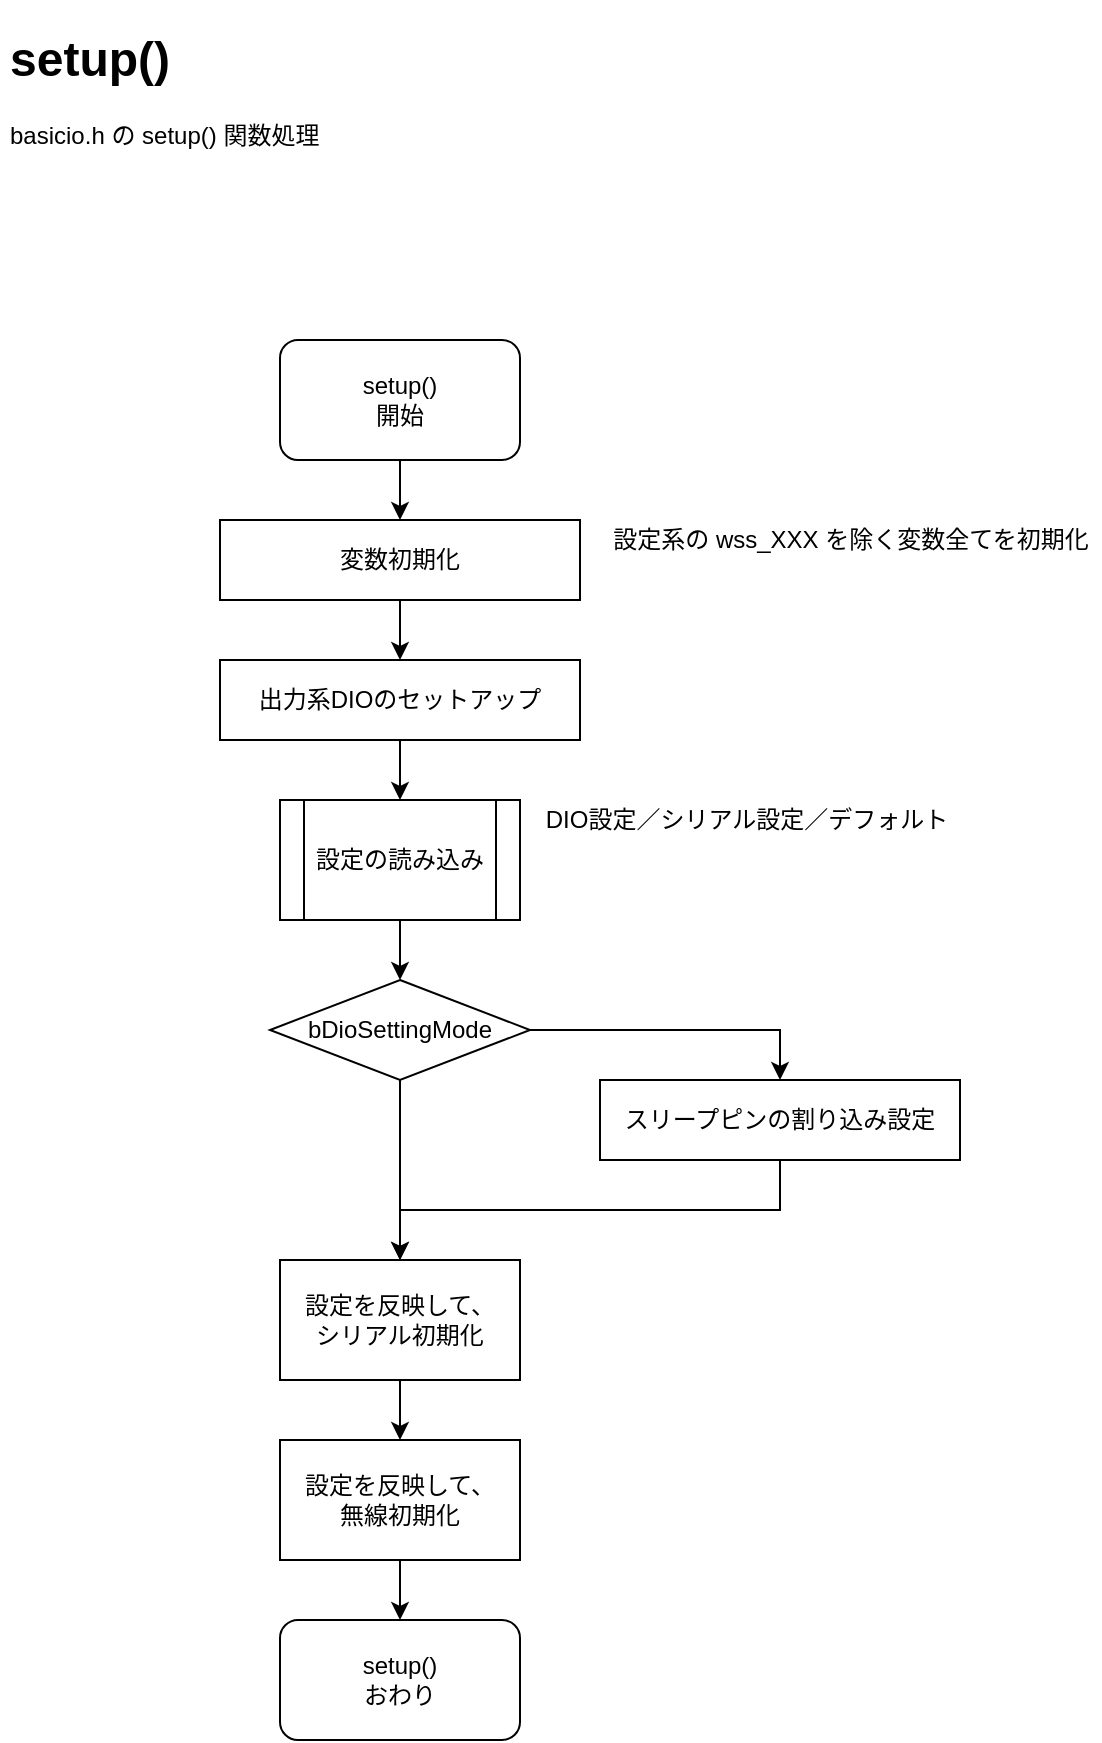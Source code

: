 <mxfile version="12.3.2" type="device" pages="7"><diagram id="ritraf9KUztKN-i8m9Ue" name="setup"><mxGraphModel dx="1086" dy="846" grid="1" gridSize="10" guides="1" tooltips="1" connect="1" arrows="1" fold="1" page="1" pageScale="1" pageWidth="827" pageHeight="1169" math="0" shadow="0"><root><mxCell id="0"/><mxCell id="1" parent="0"/><mxCell id="oeOcB5Aou9zMYwYDIfl5-10" style="edgeStyle=orthogonalEdgeStyle;rounded=0;orthogonalLoop=1;jettySize=auto;html=1;exitX=0.5;exitY=1;exitDx=0;exitDy=0;entryX=0.5;entryY=0;entryDx=0;entryDy=0;fontColor=#000000;" edge="1" parent="1" source="8q_IkJBpdCt0lm38EEMU-2" target="Z31VcHQsdPfCyHq3Bhvz-2"><mxGeometry relative="1" as="geometry"/></mxCell><mxCell id="8q_IkJBpdCt0lm38EEMU-2" value="setup()&lt;br&gt;開始" style="rounded=1;whiteSpace=wrap;html=1;" parent="1" vertex="1"><mxGeometry x="180" y="200" width="120" height="60" as="geometry"/></mxCell><mxCell id="8q_IkJBpdCt0lm38EEMU-3" value="setup()&lt;br&gt;おわり" style="rounded=1;whiteSpace=wrap;html=1;" parent="1" vertex="1"><mxGeometry x="180" y="840" width="120" height="60" as="geometry"/></mxCell><mxCell id="8q_IkJBpdCt0lm38EEMU-13" value="&lt;h1&gt;setup()&lt;/h1&gt;&lt;p&gt;basicio.h の setup() 関数処理&lt;/p&gt;&lt;p&gt;&lt;br&gt;&lt;/p&gt;" style="text;html=1;strokeColor=none;fillColor=none;spacing=5;spacingTop=-20;whiteSpace=wrap;overflow=hidden;rounded=0;align=left;" parent="1" vertex="1"><mxGeometry x="40" y="40" width="260" height="120" as="geometry"/></mxCell><mxCell id="1-hUczvYbo6oLPGY0sFj-4" style="edgeStyle=orthogonalEdgeStyle;rounded=0;orthogonalLoop=1;jettySize=auto;html=1;exitX=0.5;exitY=1;exitDx=0;exitDy=0;entryX=0.5;entryY=0;entryDx=0;entryDy=0;fontColor=#000000;" edge="1" parent="1" source="Z31VcHQsdPfCyHq3Bhvz-1" target="1-hUczvYbo6oLPGY0sFj-3"><mxGeometry relative="1" as="geometry"/></mxCell><mxCell id="Z31VcHQsdPfCyHq3Bhvz-1" value="設定の読み込み" style="shape=process;whiteSpace=wrap;html=1;backgroundOutline=1;align=center;" vertex="1" parent="1"><mxGeometry x="180" y="430" width="120" height="60" as="geometry"/></mxCell><mxCell id="oeOcB5Aou9zMYwYDIfl5-11" style="edgeStyle=orthogonalEdgeStyle;rounded=0;orthogonalLoop=1;jettySize=auto;html=1;exitX=0.5;exitY=1;exitDx=0;exitDy=0;entryX=0.5;entryY=0;entryDx=0;entryDy=0;fontColor=#000000;" edge="1" parent="1" source="Z31VcHQsdPfCyHq3Bhvz-2" target="oeOcB5Aou9zMYwYDIfl5-7"><mxGeometry relative="1" as="geometry"/></mxCell><mxCell id="Z31VcHQsdPfCyHq3Bhvz-2" value="変数初期化" style="rounded=0;whiteSpace=wrap;html=1;align=center;" vertex="1" parent="1"><mxGeometry x="150" y="290" width="180" height="40" as="geometry"/></mxCell><mxCell id="oeOcB5Aou9zMYwYDIfl5-6" value="設定系の wss_XXX を除く変数全てを初期化" style="text;html=1;align=center;verticalAlign=middle;resizable=0;points=[];;autosize=1;fontColor=#000000;" vertex="1" parent="1"><mxGeometry x="340" y="290" width="250" height="20" as="geometry"/></mxCell><mxCell id="1-hUczvYbo6oLPGY0sFj-2" style="edgeStyle=orthogonalEdgeStyle;rounded=0;orthogonalLoop=1;jettySize=auto;html=1;exitX=0.5;exitY=1;exitDx=0;exitDy=0;fontColor=#000000;" edge="1" parent="1" source="oeOcB5Aou9zMYwYDIfl5-7" target="Z31VcHQsdPfCyHq3Bhvz-1"><mxGeometry relative="1" as="geometry"/></mxCell><mxCell id="oeOcB5Aou9zMYwYDIfl5-7" value="出力系DIOのセットアップ" style="rounded=0;whiteSpace=wrap;html=1;strokeColor=#000000;strokeWidth=1;fillColor=none;fontColor=#000000;align=center;" vertex="1" parent="1"><mxGeometry x="150" y="360" width="180" height="40" as="geometry"/></mxCell><mxCell id="1-hUczvYbo6oLPGY0sFj-9" style="edgeStyle=orthogonalEdgeStyle;rounded=0;orthogonalLoop=1;jettySize=auto;html=1;exitX=0.5;exitY=1;exitDx=0;exitDy=0;entryX=0.5;entryY=0;entryDx=0;entryDy=0;fontColor=#000000;" edge="1" parent="1" source="oeOcB5Aou9zMYwYDIfl5-8" target="1-hUczvYbo6oLPGY0sFj-1"><mxGeometry relative="1" as="geometry"/></mxCell><mxCell id="oeOcB5Aou9zMYwYDIfl5-8" value="スリープピンの割り込み設定" style="rounded=0;whiteSpace=wrap;html=1;strokeColor=#000000;strokeWidth=1;fillColor=none;fontColor=#000000;align=center;" vertex="1" parent="1"><mxGeometry x="340" y="570" width="180" height="40" as="geometry"/></mxCell><mxCell id="oeOcB5Aou9zMYwYDIfl5-9" value="DIO設定／シリアル設定／デフォルト" style="text;html=1;align=center;verticalAlign=middle;resizable=0;points=[];;autosize=1;fontColor=#000000;" vertex="1" parent="1"><mxGeometry x="303" y="430" width="220" height="20" as="geometry"/></mxCell><mxCell id="1-hUczvYbo6oLPGY0sFj-11" style="edgeStyle=orthogonalEdgeStyle;rounded=0;orthogonalLoop=1;jettySize=auto;html=1;exitX=0.5;exitY=1;exitDx=0;exitDy=0;entryX=0.5;entryY=0;entryDx=0;entryDy=0;fontColor=#000000;" edge="1" parent="1" source="1-hUczvYbo6oLPGY0sFj-1" target="1-hUczvYbo6oLPGY0sFj-8"><mxGeometry relative="1" as="geometry"/></mxCell><mxCell id="1-hUczvYbo6oLPGY0sFj-1" value="設定を反映して、&lt;br&gt;シリアル初期化" style="rounded=0;whiteSpace=wrap;html=1;strokeColor=#000000;strokeWidth=1;fillColor=none;fontColor=#000000;align=center;" vertex="1" parent="1"><mxGeometry x="180" y="660" width="120" height="60" as="geometry"/></mxCell><mxCell id="1-hUczvYbo6oLPGY0sFj-5" style="edgeStyle=orthogonalEdgeStyle;rounded=0;orthogonalLoop=1;jettySize=auto;html=1;exitX=1;exitY=0.5;exitDx=0;exitDy=0;entryX=0.5;entryY=0;entryDx=0;entryDy=0;fontColor=#000000;" edge="1" parent="1" source="1-hUczvYbo6oLPGY0sFj-3" target="oeOcB5Aou9zMYwYDIfl5-8"><mxGeometry relative="1" as="geometry"/></mxCell><mxCell id="1-hUczvYbo6oLPGY0sFj-10" style="edgeStyle=orthogonalEdgeStyle;rounded=0;orthogonalLoop=1;jettySize=auto;html=1;exitX=0.5;exitY=1;exitDx=0;exitDy=0;fontColor=#000000;" edge="1" parent="1" source="1-hUczvYbo6oLPGY0sFj-3" target="1-hUczvYbo6oLPGY0sFj-1"><mxGeometry relative="1" as="geometry"/></mxCell><mxCell id="1-hUczvYbo6oLPGY0sFj-3" value="bDioSettingMode" style="rhombus;whiteSpace=wrap;html=1;strokeColor=#000000;strokeWidth=1;fillColor=none;fontColor=#000000;align=center;" vertex="1" parent="1"><mxGeometry x="175" y="520" width="130" height="50" as="geometry"/></mxCell><mxCell id="1-hUczvYbo6oLPGY0sFj-12" style="edgeStyle=orthogonalEdgeStyle;rounded=0;orthogonalLoop=1;jettySize=auto;html=1;exitX=0.5;exitY=1;exitDx=0;exitDy=0;entryX=0.5;entryY=0;entryDx=0;entryDy=0;fontColor=#000000;" edge="1" parent="1" source="1-hUczvYbo6oLPGY0sFj-8" target="8q_IkJBpdCt0lm38EEMU-3"><mxGeometry relative="1" as="geometry"/></mxCell><mxCell id="1-hUczvYbo6oLPGY0sFj-8" value="設定を反映して、&lt;br&gt;無線初期化" style="rounded=0;whiteSpace=wrap;html=1;strokeColor=#000000;strokeWidth=1;fillColor=none;fontColor=#000000;align=center;" vertex="1" parent="1"><mxGeometry x="180" y="750" width="120" height="60" as="geometry"/></mxCell></root></mxGraphModel></diagram><diagram id="x0JxuaMX6iT5W5RhlTcM" name="loop"><mxGraphModel dx="1086" dy="846" grid="1" gridSize="10" guides="1" tooltips="1" connect="1" arrows="1" fold="1" page="1" pageScale="1" pageWidth="827" pageHeight="1169" math="0" shadow="0"><root><mxCell id="zGeiGFBEb1FBcaKOTfxd-0"/><mxCell id="zGeiGFBEb1FBcaKOTfxd-1" parent="zGeiGFBEb1FBcaKOTfxd-0"/><mxCell id="zGeiGFBEb1FBcaKOTfxd-15" style="edgeStyle=orthogonalEdgeStyle;rounded=0;orthogonalLoop=1;jettySize=auto;html=1;exitX=0.5;exitY=1;exitDx=0;exitDy=0;entryX=0.5;entryY=0;entryDx=0;entryDy=0;" parent="zGeiGFBEb1FBcaKOTfxd-1" source="zGeiGFBEb1FBcaKOTfxd-2" target="zGeiGFBEb1FBcaKOTfxd-4" edge="1"><mxGeometry relative="1" as="geometry"/></mxCell><mxCell id="zGeiGFBEb1FBcaKOTfxd-2" value="loop()&lt;br&gt;開始" style="rounded=1;whiteSpace=wrap;html=1;" parent="zGeiGFBEb1FBcaKOTfxd-1" vertex="1"><mxGeometry x="180" y="200" width="120" height="60" as="geometry"/></mxCell><mxCell id="zGeiGFBEb1FBcaKOTfxd-3" value="loop()&lt;br&gt;おわり" style="rounded=1;whiteSpace=wrap;html=1;" parent="zGeiGFBEb1FBcaKOTfxd-1" vertex="1"><mxGeometry x="180" y="614" width="120" height="60" as="geometry"/></mxCell><mxCell id="zGeiGFBEb1FBcaKOTfxd-6" style="edgeStyle=orthogonalEdgeStyle;rounded=0;orthogonalLoop=1;jettySize=auto;html=1;exitX=0.5;exitY=1;exitDx=0;exitDy=0;entryX=0;entryY=0.5;entryDx=0;entryDy=0;" parent="zGeiGFBEb1FBcaKOTfxd-1" source="zGeiGFBEb1FBcaKOTfxd-4" target="zGeiGFBEb1FBcaKOTfxd-11" edge="1"><mxGeometry relative="1" as="geometry"><mxPoint x="370" y="380" as="targetPoint"/></mxGeometry></mxCell><mxCell id="zGeiGFBEb1FBcaKOTfxd-9" style="edgeStyle=orthogonalEdgeStyle;rounded=0;orthogonalLoop=1;jettySize=auto;html=1;exitX=0.5;exitY=1;exitDx=0;exitDy=0;entryX=0;entryY=0.5;entryDx=0;entryDy=0;" parent="zGeiGFBEb1FBcaKOTfxd-1" source="zGeiGFBEb1FBcaKOTfxd-4" target="zGeiGFBEb1FBcaKOTfxd-12" edge="1"><mxGeometry relative="1" as="geometry"><mxPoint x="370" y="470" as="targetPoint"/></mxGeometry></mxCell><mxCell id="zGeiGFBEb1FBcaKOTfxd-4" value="event" style="rhombus;whiteSpace=wrap;html=1;" parent="zGeiGFBEb1FBcaKOTfxd-1" vertex="1"><mxGeometry x="180" y="290" width="120" height="50" as="geometry"/></mxCell><mxCell id="zGeiGFBEb1FBcaKOTfxd-7" value="EVENT_START_UP" style="text;html=1;strokeColor=none;fillColor=none;align=left;verticalAlign=middle;whiteSpace=wrap;rounded=0;" parent="zGeiGFBEb1FBcaKOTfxd-1" vertex="1"><mxGeometry x="250" y="360" width="130" height="20" as="geometry"/></mxCell><mxCell id="zGeiGFBEb1FBcaKOTfxd-10" value="EVENT_TICK_TIMER (1ms)" style="text;html=1;strokeColor=none;fillColor=none;align=left;verticalAlign=middle;whiteSpace=wrap;rounded=0;" parent="zGeiGFBEb1FBcaKOTfxd-1" vertex="1"><mxGeometry x="250" y="460" width="160" height="20" as="geometry"/></mxCell><mxCell id="zGeiGFBEb1FBcaKOTfxd-14" style="edgeStyle=orthogonalEdgeStyle;rounded=0;orthogonalLoop=1;jettySize=auto;html=1;exitX=1;exitY=0.5;exitDx=0;exitDy=0;entryX=0.5;entryY=0;entryDx=0;entryDy=0;" parent="zGeiGFBEb1FBcaKOTfxd-1" source="zGeiGFBEb1FBcaKOTfxd-11" target="zGeiGFBEb1FBcaKOTfxd-3" edge="1"><mxGeometry relative="1" as="geometry"><mxPoint x="240" y="620" as="targetPoint"/><Array as="points"><mxPoint x="640" y="380"/><mxPoint x="640" y="570"/><mxPoint x="240" y="570"/></Array></mxGeometry></mxCell><mxCell id="zGeiGFBEb1FBcaKOTfxd-11" value="EVENT_START_UP" style="shape=process;whiteSpace=wrap;html=1;backgroundOutline=1;align=center;" parent="zGeiGFBEb1FBcaKOTfxd-1" vertex="1"><mxGeometry x="440" y="350" width="160" height="60" as="geometry"/></mxCell><mxCell id="zGeiGFBEb1FBcaKOTfxd-13" style="edgeStyle=orthogonalEdgeStyle;rounded=0;orthogonalLoop=1;jettySize=auto;html=1;exitX=1;exitY=0.5;exitDx=0;exitDy=0;entryX=0.5;entryY=0;entryDx=0;entryDy=0;" parent="zGeiGFBEb1FBcaKOTfxd-1" source="zGeiGFBEb1FBcaKOTfxd-12" target="zGeiGFBEb1FBcaKOTfxd-3" edge="1"><mxGeometry relative="1" as="geometry"><Array as="points"><mxPoint x="640" y="480"/><mxPoint x="640" y="570"/><mxPoint x="240" y="570"/></Array></mxGeometry></mxCell><mxCell id="zGeiGFBEb1FBcaKOTfxd-12" value="EVENT_TICK_TIMER" style="shape=process;whiteSpace=wrap;html=1;backgroundOutline=1;align=center;" parent="zGeiGFBEb1FBcaKOTfxd-1" vertex="1"><mxGeometry x="440" y="450" width="160" height="60" as="geometry"/></mxCell><mxCell id="zGeiGFBEb1FBcaKOTfxd-16" value="&lt;h1&gt;loop()&lt;/h1&gt;&lt;p&gt;basicio.h の loop() 関数処理&lt;/p&gt;&lt;p&gt;TICK TIMER は 1ms に設定する&lt;/p&gt;&lt;p&gt;&lt;br&gt;&lt;/p&gt;" style="text;html=1;strokeColor=none;fillColor=none;spacing=5;spacingTop=-20;whiteSpace=wrap;overflow=hidden;rounded=0;align=left;" parent="zGeiGFBEb1FBcaKOTfxd-1" vertex="1"><mxGeometry x="40" y="40" width="260" height="120" as="geometry"/></mxCell></root></mxGraphModel></diagram><diagram id="KyYkvlLuIo-1e_fGyTnQ" name="EVENT_START_UP"><mxGraphModel dx="1086" dy="846" grid="1" gridSize="10" guides="1" tooltips="1" connect="1" arrows="1" fold="1" page="1" pageScale="1" pageWidth="827" pageHeight="1169" math="0" shadow="0"><root><mxCell id="uVsKroDvZUO8WTRqq1D7-0"/><mxCell id="uVsKroDvZUO8WTRqq1D7-1" parent="uVsKroDvZUO8WTRqq1D7-0"/><mxCell id="Q1Rr7XGZqTgUUzXM4VkP-0" style="edgeStyle=orthogonalEdgeStyle;rounded=0;orthogonalLoop=1;jettySize=auto;html=1;exitX=0.5;exitY=1;exitDx=0;exitDy=0;" parent="uVsKroDvZUO8WTRqq1D7-1" source="uVsKroDvZUO8WTRqq1D7-3" target="uVsKroDvZUO8WTRqq1D7-9" edge="1"><mxGeometry relative="1" as="geometry"/></mxCell><mxCell id="uVsKroDvZUO8WTRqq1D7-3" value="EVENT_START_UP" style="rounded=1;whiteSpace=wrap;html=1;align=center;" parent="uVsKroDvZUO8WTRqq1D7-1" vertex="1"><mxGeometry x="121" y="270" width="120" height="60" as="geometry"/></mxCell><mxCell id="uVsKroDvZUO8WTRqq1D7-4" value="EVENT_START_UP&lt;br&gt;おわり" style="rounded=1;whiteSpace=wrap;html=1;align=center;" parent="uVsKroDvZUO8WTRqq1D7-1" vertex="1"><mxGeometry x="121" y="730" width="120" height="65" as="geometry"/></mxCell><mxCell id="uVsKroDvZUO8WTRqq1D7-5" value="&lt;h1&gt;EVENT_START_UP&lt;/h1&gt;&lt;p&gt;loop() 内の EVENT_START_UP イベント&lt;/p&gt;" style="text;html=1;strokeColor=none;fillColor=none;spacing=5;spacingTop=-20;whiteSpace=wrap;overflow=hidden;rounded=0;align=left;" parent="uVsKroDvZUO8WTRqq1D7-1" vertex="1"><mxGeometry x="50" y="50" width="670" height="80" as="geometry"/></mxCell><mxCell id="uVsKroDvZUO8WTRqq1D7-8" style="edgeStyle=orthogonalEdgeStyle;rounded=0;orthogonalLoop=1;jettySize=auto;html=1;exitX=0.5;exitY=1;exitDx=0;exitDy=0;" parent="uVsKroDvZUO8WTRqq1D7-1" source="uVsKroDvZUO8WTRqq1D7-9" target="uVsKroDvZUO8WTRqq1D7-4" edge="1"><mxGeometry relative="1" as="geometry"><mxPoint x="181" y="630" as="targetPoint"/></mxGeometry></mxCell><mxCell id="uVsKroDvZUO8WTRqq1D7-9" value="無線送信&lt;br&gt;パケットの種類：通信開始" style="shape=process;whiteSpace=wrap;html=1;backgroundOutline=1;align=center;" parent="uVsKroDvZUO8WTRqq1D7-1" vertex="1"><mxGeometry x="85" y="510" width="191" height="80" as="geometry"/></mxCell></root></mxGraphModel></diagram><diagram name="EVENT_TICK_TIMER" id="F3TIky4DYFkBESt2rif0"><mxGraphModel dx="1086" dy="846" grid="1" gridSize="10" guides="1" tooltips="1" connect="1" arrows="1" fold="1" page="1" pageScale="1" pageWidth="827" pageHeight="1169" math="0" shadow="0"><root><mxCell id="hCpSbckZJ0SQOQPx6SWs-0"/><mxCell id="hCpSbckZJ0SQOQPx6SWs-1" parent="hCpSbckZJ0SQOQPx6SWs-0"/><mxCell id="JG3o61dm8JHztgJ69dOT-3" style="edgeStyle=orthogonalEdgeStyle;rounded=0;orthogonalLoop=1;jettySize=auto;html=1;exitX=0.5;exitY=1;exitDx=0;exitDy=0;" parent="hCpSbckZJ0SQOQPx6SWs-1" source="hCpSbckZJ0SQOQPx6SWs-3" target="JG3o61dm8JHztgJ69dOT-2" edge="1"><mxGeometry relative="1" as="geometry"/></mxCell><mxCell id="hCpSbckZJ0SQOQPx6SWs-3" value="EVENT_TICK_TIMER" style="rounded=1;whiteSpace=wrap;html=1;align=center;" parent="hCpSbckZJ0SQOQPx6SWs-1" vertex="1"><mxGeometry x="169.5" y="155" width="140" height="60" as="geometry"/></mxCell><mxCell id="hCpSbckZJ0SQOQPx6SWs-4" value="EVENT_TICK_TIMER&lt;br&gt;おわり" style="rounded=1;whiteSpace=wrap;html=1;align=center;" parent="hCpSbckZJ0SQOQPx6SWs-1" vertex="1"><mxGeometry x="169.5" y="1400" width="140" height="65" as="geometry"/></mxCell><mxCell id="hCpSbckZJ0SQOQPx6SWs-5" value="&lt;h1&gt;EVENT_TICK_TIMER&lt;/h1&gt;&lt;p&gt;loop() 内の EVENT_TICK_TIMER イベント。１ミリ秒毎&lt;/p&gt;" style="text;html=1;strokeColor=none;fillColor=none;spacing=5;spacingTop=-20;whiteSpace=wrap;overflow=hidden;rounded=0;align=left;" parent="hCpSbckZJ0SQOQPx6SWs-1" vertex="1"><mxGeometry x="50" y="50" width="670" height="80" as="geometry"/></mxCell><mxCell id="zyZRwlI5eKWbO02QPasN-5" style="edgeStyle=orthogonalEdgeStyle;rounded=0;orthogonalLoop=1;jettySize=auto;html=1;exitX=0.5;exitY=1;exitDx=0;exitDy=0;entryX=0.5;entryY=0;entryDx=0;entryDy=0;" edge="1" parent="hCpSbckZJ0SQOQPx6SWs-1" source="hCpSbckZJ0SQOQPx6SWs-9" target="zyZRwlI5eKWbO02QPasN-4"><mxGeometry relative="1" as="geometry"/></mxCell><mxCell id="hCpSbckZJ0SQOQPx6SWs-9" value="受信スロット処理&lt;br&gt;（標準モード）" style="shape=process;whiteSpace=wrap;html=1;backgroundOutline=1;align=center;" parent="hCpSbckZJ0SQOQPx6SWs-1" vertex="1"><mxGeometry x="161.5" y="1060" width="156" height="60" as="geometry"/></mxCell><mxCell id="kSyIvrCVB1LngGy3cfwJ-9" style="edgeStyle=orthogonalEdgeStyle;rounded=0;orthogonalLoop=1;jettySize=auto;html=1;exitX=0.5;exitY=1;exitDx=0;exitDy=0;" parent="hCpSbckZJ0SQOQPx6SWs-1" source="JG3o61dm8JHztgJ69dOT-0" edge="1"><mxGeometry relative="1" as="geometry"><mxPoint x="239.5" y="340" as="targetPoint"/><Array as="points"><mxPoint x="240" y="870"/><mxPoint x="660" y="870"/><mxPoint x="660" y="340"/></Array></mxGeometry></mxCell><mxCell id="JG3o61dm8JHztgJ69dOT-0" value="シリアル受信&lt;br&gt;bytesToRead" style="shape=process;whiteSpace=wrap;html=1;backgroundOutline=1;" parent="hCpSbckZJ0SQOQPx6SWs-1" vertex="1"><mxGeometry x="179.5" y="580" width="120" height="60" as="geometry"/></mxCell><mxCell id="JG3o61dm8JHztgJ69dOT-5" style="edgeStyle=orthogonalEdgeStyle;rounded=0;orthogonalLoop=1;jettySize=auto;html=1;exitX=0.5;exitY=1;exitDx=0;exitDy=0;entryX=0.5;entryY=0;entryDx=0;entryDy=0;" parent="hCpSbckZJ0SQOQPx6SWs-1" source="JG3o61dm8JHztgJ69dOT-2" target="JG3o61dm8JHztgJ69dOT-4" edge="1"><mxGeometry relative="1" as="geometry"/></mxCell><mxCell id="JG3o61dm8JHztgJ69dOT-2" value="byresToRead = serial_getRxCount()" style="rounded=0;whiteSpace=wrap;html=1;align=center;" parent="hCpSbckZJ0SQOQPx6SWs-1" vertex="1"><mxGeometry x="150.5" y="260" width="179" height="50" as="geometry"/></mxCell><mxCell id="kSyIvrCVB1LngGy3cfwJ-8" style="edgeStyle=orthogonalEdgeStyle;rounded=0;orthogonalLoop=1;jettySize=auto;html=1;exitX=0.5;exitY=1;exitDx=0;exitDy=0;entryX=0.5;entryY=0;entryDx=0;entryDy=0;" parent="hCpSbckZJ0SQOQPx6SWs-1" source="JG3o61dm8JHztgJ69dOT-4" target="kSyIvrCVB1LngGy3cfwJ-1" edge="1"><mxGeometry relative="1" as="geometry"/></mxCell><mxCell id="JG3o61dm8JHztgJ69dOT-4" value="bytesToRead == 0" style="rhombus;whiteSpace=wrap;html=1;align=center;" parent="hCpSbckZJ0SQOQPx6SWs-1" vertex="1"><mxGeometry x="179.5" y="360" width="120" height="50" as="geometry"/></mxCell><mxCell id="kSyIvrCVB1LngGy3cfwJ-4" style="edgeStyle=orthogonalEdgeStyle;rounded=0;orthogonalLoop=1;jettySize=auto;html=1;exitX=0.5;exitY=1;exitDx=0;exitDy=0;entryX=0.5;entryY=0;entryDx=0;entryDy=0;" parent="hCpSbckZJ0SQOQPx6SWs-1" source="uPQKJmtywyQQEiKlhi1F-1" target="JG3o61dm8JHztgJ69dOT-0" edge="1"><mxGeometry relative="1" as="geometry"/></mxCell><mxCell id="kSyIvrCVB1LngGy3cfwJ-1" value="bSettingMode" style="rhombus;whiteSpace=wrap;html=1;align=center;" parent="hCpSbckZJ0SQOQPx6SWs-1" vertex="1"><mxGeometry x="179.5" y="430" width="120" height="50" as="geometry"/></mxCell><mxCell id="zyZRwlI5eKWbO02QPasN-1" style="edgeStyle=orthogonalEdgeStyle;rounded=0;orthogonalLoop=1;jettySize=auto;html=1;exitX=0.5;exitY=1;exitDx=0;exitDy=0;entryX=0.5;entryY=0;entryDx=0;entryDy=0;" edge="1" parent="hCpSbckZJ0SQOQPx6SWs-1" source="kSyIvrCVB1LngGy3cfwJ-2" target="zyZRwlI5eKWbO02QPasN-0"><mxGeometry relative="1" as="geometry"/></mxCell><mxCell id="kSyIvrCVB1LngGy3cfwJ-2" value="設定モード&lt;br&gt;受信処理&lt;br&gt;bytesToRead" style="shape=process;whiteSpace=wrap;html=1;backgroundOutline=1;align=center;" parent="hCpSbckZJ0SQOQPx6SWs-1" vertex="1"><mxGeometry x="338.5" y="667.5" width="120" height="60" as="geometry"/></mxCell><mxCell id="kSyIvrCVB1LngGy3cfwJ-12" value="スリープ処理？" style="text;html=1;align=center;verticalAlign=middle;resizable=0;points=[];;autosize=1;" parent="hCpSbckZJ0SQOQPx6SWs-1" vertex="1"><mxGeometry x="479.5" y="810" width="100" height="20" as="geometry"/></mxCell><mxCell id="HpdUro3wEaABah5h5pBX-3" style="edgeStyle=orthogonalEdgeStyle;rounded=0;orthogonalLoop=1;jettySize=auto;html=1;exitX=1;exitY=0.5;exitDx=0;exitDy=0;" parent="hCpSbckZJ0SQOQPx6SWs-1" source="HpdUro3wEaABah5h5pBX-0" target="HpdUro3wEaABah5h5pBX-2" edge="1"><mxGeometry relative="1" as="geometry"/></mxCell><mxCell id="HpdUro3wEaABah5h5pBX-4" style="edgeStyle=orthogonalEdgeStyle;rounded=0;orthogonalLoop=1;jettySize=auto;html=1;exitX=0.5;exitY=1;exitDx=0;exitDy=0;entryX=0.5;entryY=0;entryDx=0;entryDy=0;" parent="hCpSbckZJ0SQOQPx6SWs-1" source="HpdUro3wEaABah5h5pBX-0" target="hCpSbckZJ0SQOQPx6SWs-9" edge="1"><mxGeometry relative="1" as="geometry"/></mxCell><mxCell id="HpdUro3wEaABah5h5pBX-0" value="bRxProtectMode" style="rhombus;whiteSpace=wrap;html=1;align=center;" parent="hCpSbckZJ0SQOQPx6SWs-1" vertex="1"><mxGeometry x="179.5" y="990" width="120" height="50" as="geometry"/></mxCell><mxCell id="HpdUro3wEaABah5h5pBX-1" style="edgeStyle=orthogonalEdgeStyle;rounded=0;orthogonalLoop=1;jettySize=auto;html=1;exitX=0;exitY=0.5;exitDx=0;exitDy=0;entryX=0.5;entryY=0;entryDx=0;entryDy=0;" parent="hCpSbckZJ0SQOQPx6SWs-1" source="JG3o61dm8JHztgJ69dOT-4" target="HpdUro3wEaABah5h5pBX-0" edge="1"><mxGeometry relative="1" as="geometry"><mxPoint x="180" y="415" as="sourcePoint"/><mxPoint x="180" y="780" as="targetPoint"/><Array as="points"><mxPoint x="70" y="385"/><mxPoint x="70" y="920"/><mxPoint x="240" y="920"/></Array></mxGeometry></mxCell><mxCell id="HpdUro3wEaABah5h5pBX-2" value="受信スロット処理&lt;br&gt;（保護モード）" style="shape=process;whiteSpace=wrap;html=1;backgroundOutline=1;align=center;" parent="hCpSbckZJ0SQOQPx6SWs-1" vertex="1"><mxGeometry x="338.5" y="1060" width="156" height="60" as="geometry"/></mxCell><mxCell id="uPQKJmtywyQQEiKlhi1F-0" value="static 変数&lt;br&gt;bFirstSettingMode = TRUE" style="text;html=1;strokeColor=none;fillColor=none;align=left;verticalAlign=top;whiteSpace=wrap;rounded=0;" vertex="1" parent="hCpSbckZJ0SQOQPx6SWs-1"><mxGeometry x="590" y="150" width="160" height="60" as="geometry"/></mxCell><mxCell id="uPQKJmtywyQQEiKlhi1F-1" value="bFirstSettingMode = TRUE" style="rounded=0;whiteSpace=wrap;html=1;align=center;" vertex="1" parent="hCpSbckZJ0SQOQPx6SWs-1"><mxGeometry x="154.5" y="510" width="170" height="30" as="geometry"/></mxCell><mxCell id="uPQKJmtywyQQEiKlhi1F-2" style="edgeStyle=orthogonalEdgeStyle;rounded=0;orthogonalLoop=1;jettySize=auto;html=1;exitX=0.5;exitY=1;exitDx=0;exitDy=0;entryX=0.5;entryY=0;entryDx=0;entryDy=0;" edge="1" parent="hCpSbckZJ0SQOQPx6SWs-1" source="kSyIvrCVB1LngGy3cfwJ-1" target="uPQKJmtywyQQEiKlhi1F-1"><mxGeometry relative="1" as="geometry"><mxPoint x="239.5" y="480" as="sourcePoint"/><mxPoint x="239.5" y="580" as="targetPoint"/></mxGeometry></mxCell><mxCell id="uPQKJmtywyQQEiKlhi1F-7" style="edgeStyle=orthogonalEdgeStyle;rounded=0;orthogonalLoop=1;jettySize=auto;html=1;exitX=1;exitY=0.5;exitDx=0;exitDy=0;entryX=0.5;entryY=0;entryDx=0;entryDy=0;" edge="1" parent="hCpSbckZJ0SQOQPx6SWs-1" source="uPQKJmtywyQQEiKlhi1F-3" target="uPQKJmtywyQQEiKlhi1F-5"><mxGeometry relative="1" as="geometry"/></mxCell><mxCell id="uPQKJmtywyQQEiKlhi1F-10" style="edgeStyle=orthogonalEdgeStyle;rounded=0;orthogonalLoop=1;jettySize=auto;html=1;exitX=0.5;exitY=1;exitDx=0;exitDy=0;entryX=0.5;entryY=0;entryDx=0;entryDy=0;" edge="1" parent="hCpSbckZJ0SQOQPx6SWs-1" source="uPQKJmtywyQQEiKlhi1F-3" target="kSyIvrCVB1LngGy3cfwJ-2"><mxGeometry relative="1" as="geometry"/></mxCell><mxCell id="uPQKJmtywyQQEiKlhi1F-3" value="bFirstSettingMode" style="rhombus;whiteSpace=wrap;html=1;align=center;" vertex="1" parent="hCpSbckZJ0SQOQPx6SWs-1"><mxGeometry x="338.5" y="475" width="120" height="50" as="geometry"/></mxCell><mxCell id="uPQKJmtywyQQEiKlhi1F-4" style="edgeStyle=orthogonalEdgeStyle;rounded=0;orthogonalLoop=1;jettySize=auto;html=1;exitX=1;exitY=0.5;exitDx=0;exitDy=0;entryX=0.5;entryY=0;entryDx=0;entryDy=0;" edge="1" parent="hCpSbckZJ0SQOQPx6SWs-1" source="kSyIvrCVB1LngGy3cfwJ-1" target="uPQKJmtywyQQEiKlhi1F-3"><mxGeometry relative="1" as="geometry"><mxPoint x="299.5" y="455" as="sourcePoint"/><mxPoint x="378.5" y="580" as="targetPoint"/></mxGeometry></mxCell><mxCell id="uPQKJmtywyQQEiKlhi1F-8" style="edgeStyle=orthogonalEdgeStyle;rounded=0;orthogonalLoop=1;jettySize=auto;html=1;exitX=0.5;exitY=1;exitDx=0;exitDy=0;entryX=0.459;entryY=0.033;entryDx=0;entryDy=0;entryPerimeter=0;" edge="1" parent="hCpSbckZJ0SQOQPx6SWs-1" source="uPQKJmtywyQQEiKlhi1F-5" target="uPQKJmtywyQQEiKlhi1F-6"><mxGeometry relative="1" as="geometry"/></mxCell><mxCell id="uPQKJmtywyQQEiKlhi1F-5" value="設定モード&lt;br&gt;初期化" style="shape=process;whiteSpace=wrap;html=1;backgroundOutline=1;align=center;" vertex="1" parent="hCpSbckZJ0SQOQPx6SWs-1"><mxGeometry x="479.5" y="525" width="120" height="40" as="geometry"/></mxCell><mxCell id="uPQKJmtywyQQEiKlhi1F-11" style="edgeStyle=orthogonalEdgeStyle;rounded=0;orthogonalLoop=1;jettySize=auto;html=1;exitX=0.5;exitY=1;exitDx=0;exitDy=0;entryX=0.5;entryY=0;entryDx=0;entryDy=0;" edge="1" parent="hCpSbckZJ0SQOQPx6SWs-1" source="uPQKJmtywyQQEiKlhi1F-6" target="kSyIvrCVB1LngGy3cfwJ-2"><mxGeometry relative="1" as="geometry"><mxPoint x="399.5" y="650" as="targetPoint"/><Array as="points"><mxPoint x="546.5" y="650"/><mxPoint x="398.5" y="650"/></Array></mxGeometry></mxCell><mxCell id="uPQKJmtywyQQEiKlhi1F-6" value="bFirstSettingMode = FALSE" style="rounded=0;whiteSpace=wrap;html=1;align=center;" vertex="1" parent="hCpSbckZJ0SQOQPx6SWs-1"><mxGeometry x="461.5" y="590" width="170" height="30" as="geometry"/></mxCell><mxCell id="zyZRwlI5eKWbO02QPasN-2" style="edgeStyle=orthogonalEdgeStyle;rounded=0;orthogonalLoop=1;jettySize=auto;html=1;exitX=0.5;exitY=1;exitDx=0;exitDy=0;" edge="1" parent="hCpSbckZJ0SQOQPx6SWs-1" source="zyZRwlI5eKWbO02QPasN-0"><mxGeometry relative="1" as="geometry"><mxPoint x="399" y="870" as="targetPoint"/></mxGeometry></mxCell><mxCell id="zyZRwlI5eKWbO02QPasN-3" style="edgeStyle=orthogonalEdgeStyle;rounded=0;orthogonalLoop=1;jettySize=auto;html=1;exitX=1;exitY=0.5;exitDx=0;exitDy=0;" edge="1" parent="hCpSbckZJ0SQOQPx6SWs-1" source="zyZRwlI5eKWbO02QPasN-0" target="kSyIvrCVB1LngGy3cfwJ-12"><mxGeometry relative="1" as="geometry"/></mxCell><mxCell id="zyZRwlI5eKWbO02QPasN-0" value="! bSettingMode" style="rhombus;whiteSpace=wrap;html=1;align=center;" vertex="1" parent="hCpSbckZJ0SQOQPx6SWs-1"><mxGeometry x="338.5" y="750" width="120" height="50" as="geometry"/></mxCell><mxCell id="zyZRwlI5eKWbO02QPasN-7" style="edgeStyle=orthogonalEdgeStyle;rounded=0;orthogonalLoop=1;jettySize=auto;html=1;exitX=1;exitY=0.5;exitDx=0;exitDy=0;" edge="1" parent="hCpSbckZJ0SQOQPx6SWs-1" source="zyZRwlI5eKWbO02QPasN-4" target="zyZRwlI5eKWbO02QPasN-6"><mxGeometry relative="1" as="geometry"/></mxCell><mxCell id="zyZRwlI5eKWbO02QPasN-9" style="edgeStyle=orthogonalEdgeStyle;rounded=0;orthogonalLoop=1;jettySize=auto;html=1;exitX=0.5;exitY=1;exitDx=0;exitDy=0;entryX=0.5;entryY=0;entryDx=0;entryDy=0;" edge="1" parent="hCpSbckZJ0SQOQPx6SWs-1" source="zyZRwlI5eKWbO02QPasN-4" target="hCpSbckZJ0SQOQPx6SWs-4"><mxGeometry relative="1" as="geometry"><mxPoint x="239.5" y="1360" as="targetPoint"/></mxGeometry></mxCell><mxCell id="zyZRwlI5eKWbO02QPasN-4" value="bConnectionStarted" style="rhombus;whiteSpace=wrap;html=1;align=center;" vertex="1" parent="hCpSbckZJ0SQOQPx6SWs-1"><mxGeometry x="164.5" y="1175" width="150" height="50" as="geometry"/></mxCell><mxCell id="zyZRwlI5eKWbO02QPasN-8" style="edgeStyle=orthogonalEdgeStyle;rounded=0;orthogonalLoop=1;jettySize=auto;html=1;exitX=0.5;exitY=1;exitDx=0;exitDy=0;entryX=0.5;entryY=0;entryDx=0;entryDy=0;" edge="1" parent="hCpSbckZJ0SQOQPx6SWs-1" source="zyZRwlI5eKWbO02QPasN-6" target="hCpSbckZJ0SQOQPx6SWs-4"><mxGeometry relative="1" as="geometry"/></mxCell><mxCell id="zyZRwlI5eKWbO02QPasN-6" value="送信スロット処理" style="shape=process;whiteSpace=wrap;html=1;backgroundOutline=1;align=center;" vertex="1" parent="hCpSbckZJ0SQOQPx6SWs-1"><mxGeometry x="338.5" y="1250" width="156" height="60" as="geometry"/></mxCell><mxCell id="zyZRwlI5eKWbO02QPasN-10" value="" style="rounded=0;whiteSpace=wrap;html=1;align=center;fillColor=none;strokeColor=#7EA6E0;dashed=1;strokeWidth=2;" vertex="1" parent="hCpSbckZJ0SQOQPx6SWs-1"><mxGeometry x="120" y="240" width="591" height="660" as="geometry"/></mxCell><mxCell id="zyZRwlI5eKWbO02QPasN-11" value="シリアル受信処理" style="text;html=1;align=center;verticalAlign=middle;resizable=0;points=[];;autosize=1;fontColor=#7EA6E0;" vertex="1" parent="hCpSbckZJ0SQOQPx6SWs-1"><mxGeometry x="601" y="220" width="110" height="20" as="geometry"/></mxCell><mxCell id="zyZRwlI5eKWbO02QPasN-12" value="" style="rounded=0;whiteSpace=wrap;html=1;align=center;fillColor=none;strokeColor=#7EA6E0;dashed=1;strokeWidth=2;" vertex="1" parent="hCpSbckZJ0SQOQPx6SWs-1"><mxGeometry x="118" y="970" width="591" height="170" as="geometry"/></mxCell><mxCell id="zyZRwlI5eKWbO02QPasN-13" value="無線受信データをシリアルに送信" style="text;html=1;align=center;verticalAlign=middle;resizable=0;points=[];;autosize=1;fontColor=#7EA6E0;" vertex="1" parent="hCpSbckZJ0SQOQPx6SWs-1"><mxGeometry x="509" y="950" width="200" height="20" as="geometry"/></mxCell><mxCell id="zyZRwlI5eKWbO02QPasN-14" value="" style="rounded=0;whiteSpace=wrap;html=1;align=center;fillColor=none;strokeColor=#7EA6E0;dashed=1;strokeWidth=2;" vertex="1" parent="hCpSbckZJ0SQOQPx6SWs-1"><mxGeometry x="118" y="1230" width="591" height="100" as="geometry"/></mxCell><mxCell id="zyZRwlI5eKWbO02QPasN-15" value="無線送信処理" style="text;html=1;align=center;verticalAlign=middle;resizable=0;points=[];;autosize=1;fontColor=#7EA6E0;" vertex="1" parent="hCpSbckZJ0SQOQPx6SWs-1"><mxGeometry x="619" y="1210" width="90" height="20" as="geometry"/></mxCell></root></mxGraphModel></diagram><diagram id="BxeeVsJ0C1FeYG22GZLu" name="無線送信コールバック"><mxGraphModel dx="1086" dy="846" grid="1" gridSize="10" guides="1" tooltips="1" connect="1" arrows="1" fold="1" page="1" pageScale="1" pageWidth="827" pageHeight="1169" math="0" shadow="0"><root><mxCell id="pJSZ2c8MI41CmFvjt542-0"/><mxCell id="pJSZ2c8MI41CmFvjt542-1" parent="pJSZ2c8MI41CmFvjt542-0"/><mxCell id="a-shwiEZQHTvF0l450QT-1" style="edgeStyle=orthogonalEdgeStyle;rounded=0;orthogonalLoop=1;jettySize=auto;html=1;exitX=0.5;exitY=1;exitDx=0;exitDy=0;entryX=0.5;entryY=0;entryDx=0;entryDy=0;" parent="pJSZ2c8MI41CmFvjt542-1" source="pJSZ2c8MI41CmFvjt542-28" target="ZhIPy_l6KSXWAyus1fKs-0" edge="1"><mxGeometry relative="1" as="geometry"/></mxCell><mxCell id="pJSZ2c8MI41CmFvjt542-28" value="txFunc()&lt;br&gt;(無線送信完了)" style="rounded=1;whiteSpace=wrap;html=1;align=center;" parent="pJSZ2c8MI41CmFvjt542-1" vertex="1"><mxGeometry x="110" y="220" width="120" height="60" as="geometry"/></mxCell><mxCell id="pJSZ2c8MI41CmFvjt542-29" style="edgeStyle=orthogonalEdgeStyle;rounded=0;orthogonalLoop=1;jettySize=auto;html=1;exitX=1;exitY=0.5;exitDx=0;exitDy=0;entryX=0.5;entryY=0;entryDx=0;entryDy=0;" parent="pJSZ2c8MI41CmFvjt542-1" source="pJSZ2c8MI41CmFvjt542-31" target="pJSZ2c8MI41CmFvjt542-34" edge="1"><mxGeometry relative="1" as="geometry"/></mxCell><mxCell id="pJSZ2c8MI41CmFvjt542-30" style="edgeStyle=orthogonalEdgeStyle;rounded=0;orthogonalLoop=1;jettySize=auto;html=1;exitX=0.5;exitY=1;exitDx=0;exitDy=0;" parent="pJSZ2c8MI41CmFvjt542-1" source="pJSZ2c8MI41CmFvjt542-31" target="pJSZ2c8MI41CmFvjt542-43" edge="1"><mxGeometry relative="1" as="geometry"/></mxCell><mxCell id="pJSZ2c8MI41CmFvjt542-31" value="! bConnectionStarted" style="rhombus;whiteSpace=wrap;html=1;align=center;" parent="pJSZ2c8MI41CmFvjt542-1" vertex="1"><mxGeometry x="75.5" y="590" width="189" height="60" as="geometry"/></mxCell><mxCell id="pJSZ2c8MI41CmFvjt542-32" style="edgeStyle=orthogonalEdgeStyle;rounded=0;orthogonalLoop=1;jettySize=auto;html=1;exitX=1;exitY=0.5;exitDx=0;exitDy=0;entryX=0.5;entryY=0;entryDx=0;entryDy=0;" parent="pJSZ2c8MI41CmFvjt542-1" source="pJSZ2c8MI41CmFvjt542-34" target="pJSZ2c8MI41CmFvjt542-37" edge="1"><mxGeometry relative="1" as="geometry"/></mxCell><mxCell id="pJSZ2c8MI41CmFvjt542-33" style="edgeStyle=orthogonalEdgeStyle;rounded=0;orthogonalLoop=1;jettySize=auto;html=1;exitX=0.5;exitY=1;exitDx=0;exitDy=0;entryX=0.5;entryY=0;entryDx=0;entryDy=0;" parent="pJSZ2c8MI41CmFvjt542-1" source="pJSZ2c8MI41CmFvjt542-34" target="pJSZ2c8MI41CmFvjt542-48" edge="1"><mxGeometry relative="1" as="geometry"/></mxCell><mxCell id="pJSZ2c8MI41CmFvjt542-34" value="bSuccess" style="rhombus;whiteSpace=wrap;html=1;align=center;" parent="pJSZ2c8MI41CmFvjt542-1" vertex="1"><mxGeometry x="324" y="650" width="120" height="40" as="geometry"/></mxCell><mxCell id="pJSZ2c8MI41CmFvjt542-35" value="Yes　通信開始メッセージの結果" style="text;html=1;strokeColor=none;fillColor=none;align=left;verticalAlign=middle;whiteSpace=wrap;rounded=0;" parent="pJSZ2c8MI41CmFvjt542-1" vertex="1"><mxGeometry x="251" y="590" width="203" height="20" as="geometry"/></mxCell><mxCell id="pJSZ2c8MI41CmFvjt542-36" style="edgeStyle=orthogonalEdgeStyle;rounded=0;orthogonalLoop=1;jettySize=auto;html=1;exitX=0.5;exitY=1;exitDx=0;exitDy=0;entryX=0.5;entryY=0;entryDx=0;entryDy=0;" parent="pJSZ2c8MI41CmFvjt542-1" source="pJSZ2c8MI41CmFvjt542-37" target="pJSZ2c8MI41CmFvjt542-41" edge="1"><mxGeometry relative="1" as="geometry"><Array as="points"><mxPoint x="575" y="860"/><mxPoint x="170" y="860"/></Array></mxGeometry></mxCell><mxCell id="pJSZ2c8MI41CmFvjt542-37" value="bConnectionStarted = TRUE" style="rounded=0;whiteSpace=wrap;html=1;align=center;" parent="pJSZ2c8MI41CmFvjt542-1" vertex="1"><mxGeometry x="510" y="730" width="130" height="60" as="geometry"/></mxCell><mxCell id="pJSZ2c8MI41CmFvjt542-40" value="Yes" style="text;html=1;strokeColor=none;fillColor=none;align=center;verticalAlign=middle;whiteSpace=wrap;rounded=0;" parent="pJSZ2c8MI41CmFvjt542-1" vertex="1"><mxGeometry x="434" y="640" width="40" height="20" as="geometry"/></mxCell><mxCell id="pJSZ2c8MI41CmFvjt542-41" value="txFunc()&lt;br&gt;おわり" style="rounded=1;whiteSpace=wrap;html=1;align=center;" parent="pJSZ2c8MI41CmFvjt542-1" vertex="1"><mxGeometry x="110" y="990" width="120" height="60" as="geometry"/></mxCell><mxCell id="pJSZ2c8MI41CmFvjt542-42" style="edgeStyle=orthogonalEdgeStyle;rounded=0;orthogonalLoop=1;jettySize=auto;html=1;exitX=0.5;exitY=1;exitDx=0;exitDy=0;entryX=0.5;entryY=0;entryDx=0;entryDy=0;" parent="pJSZ2c8MI41CmFvjt542-1" source="pJSZ2c8MI41CmFvjt542-43" target="pJSZ2c8MI41CmFvjt542-41" edge="1"><mxGeometry relative="1" as="geometry"/></mxCell><mxCell id="pJSZ2c8MI41CmFvjt542-43" value="ユーザーデータ&lt;br&gt;送信完了処理" style="shape=process;whiteSpace=wrap;html=1;backgroundOutline=1;align=center;" parent="pJSZ2c8MI41CmFvjt542-1" vertex="1"><mxGeometry x="99.5" y="730" width="141" height="60" as="geometry"/></mxCell><mxCell id="pJSZ2c8MI41CmFvjt542-44" value="&lt;h1&gt;無線送信コールバック&lt;/h1&gt;&lt;p&gt;basicio.h の 無線送信完了コールバックの処理を行う。&lt;/p&gt;" style="text;html=1;strokeColor=none;fillColor=none;spacing=5;spacingTop=-20;whiteSpace=wrap;overflow=hidden;rounded=0;align=left;" parent="pJSZ2c8MI41CmFvjt542-1" vertex="1"><mxGeometry x="50" y="50" width="670" height="120" as="geometry"/></mxCell><mxCell id="pJSZ2c8MI41CmFvjt542-45" value="パラメータ&lt;br&gt;u8CbId: 送信メッセージのCbId値&lt;br&gt;bSuccess: 送信成功の可否" style="text;html=1;strokeColor=none;fillColor=none;align=left;verticalAlign=top;whiteSpace=wrap;rounded=0;" parent="pJSZ2c8MI41CmFvjt542-1" vertex="1"><mxGeometry x="261.5" y="220" width="260" height="70" as="geometry"/></mxCell><mxCell id="pJSZ2c8MI41CmFvjt542-46" value="再送信" style="text;html=1;strokeColor=none;fillColor=none;align=center;verticalAlign=middle;whiteSpace=wrap;rounded=0;" parent="pJSZ2c8MI41CmFvjt542-1" vertex="1"><mxGeometry x="284" y="710" width="40" height="20" as="geometry"/></mxCell><mxCell id="pJSZ2c8MI41CmFvjt542-47" style="edgeStyle=orthogonalEdgeStyle;rounded=0;orthogonalLoop=1;jettySize=auto;html=1;exitX=0.5;exitY=1;exitDx=0;exitDy=0;entryX=0.5;entryY=0;entryDx=0;entryDy=0;" parent="pJSZ2c8MI41CmFvjt542-1" source="pJSZ2c8MI41CmFvjt542-48" target="pJSZ2c8MI41CmFvjt542-41" edge="1"><mxGeometry relative="1" as="geometry"><mxPoint x="384" y="840" as="targetPoint"/><Array as="points"><mxPoint x="384" y="860"/><mxPoint x="170" y="860"/></Array></mxGeometry></mxCell><mxCell id="pJSZ2c8MI41CmFvjt542-48" value="無線送信&lt;br&gt;パケットの種類：通信開始" style="shape=process;whiteSpace=wrap;html=1;backgroundOutline=1;align=center;" parent="pJSZ2c8MI41CmFvjt542-1" vertex="1"><mxGeometry x="288.5" y="730" width="191" height="60" as="geometry"/></mxCell><mxCell id="a-shwiEZQHTvF0l450QT-2" style="edgeStyle=orthogonalEdgeStyle;rounded=0;orthogonalLoop=1;jettySize=auto;html=1;exitX=0.5;exitY=1;exitDx=0;exitDy=0;entryX=0.5;entryY=0;entryDx=0;entryDy=0;" parent="pJSZ2c8MI41CmFvjt542-1" source="ZhIPy_l6KSXWAyus1fKs-0" target="pJSZ2c8MI41CmFvjt542-31" edge="1"><mxGeometry relative="1" as="geometry"/></mxCell><mxCell id="a-shwiEZQHTvF0l450QT-3" style="edgeStyle=orthogonalEdgeStyle;rounded=0;orthogonalLoop=1;jettySize=auto;html=1;exitX=1;exitY=0.5;exitDx=0;exitDy=0;entryX=0.5;entryY=0;entryDx=0;entryDy=0;" parent="pJSZ2c8MI41CmFvjt542-1" source="ZhIPy_l6KSXWAyus1fKs-0" target="2nz_1OBU5liEWybfl4ur-1" edge="1"><mxGeometry relative="1" as="geometry"/></mxCell><mxCell id="ZhIPy_l6KSXWAyus1fKs-0" value="u8CbId == 255" style="rhombus;whiteSpace=wrap;html=1;align=center;" parent="pJSZ2c8MI41CmFvjt542-1" vertex="1"><mxGeometry x="75.5" y="330" width="189" height="60" as="geometry"/></mxCell><mxCell id="a-shwiEZQHTvF0l450QT-5" style="edgeStyle=orthogonalEdgeStyle;rounded=0;orthogonalLoop=1;jettySize=auto;html=1;exitX=0.5;exitY=1;exitDx=0;exitDy=0;entryX=0.5;entryY=0;entryDx=0;entryDy=0;" parent="pJSZ2c8MI41CmFvjt542-1" source="2nz_1OBU5liEWybfl4ur-1" target="a-shwiEZQHTvF0l450QT-0" edge="1"><mxGeometry relative="1" as="geometry"/></mxCell><mxCell id="a-shwiEZQHTvF0l450QT-7" style="edgeStyle=orthogonalEdgeStyle;rounded=0;orthogonalLoop=1;jettySize=auto;html=1;exitX=1;exitY=0.5;exitDx=0;exitDy=0;entryX=0.5;entryY=0;entryDx=0;entryDy=0;" parent="pJSZ2c8MI41CmFvjt542-1" source="2nz_1OBU5liEWybfl4ur-1" target="pJSZ2c8MI41CmFvjt542-41" edge="1"><mxGeometry relative="1" as="geometry"><mxPoint x="700" y="560" as="targetPoint"/><Array as="points"><mxPoint x="700" y="430"/><mxPoint x="700" y="900"/><mxPoint x="170" y="900"/></Array></mxGeometry></mxCell><mxCell id="2nz_1OBU5liEWybfl4ur-1" value="bSuccess" style="rhombus;whiteSpace=wrap;html=1;align=center;" parent="pJSZ2c8MI41CmFvjt542-1" vertex="1"><mxGeometry x="324" y="410" width="120" height="40" as="geometry"/></mxCell><mxCell id="a-shwiEZQHTvF0l450QT-6" style="edgeStyle=orthogonalEdgeStyle;rounded=0;orthogonalLoop=1;jettySize=auto;html=1;exitX=0.5;exitY=1;exitDx=0;exitDy=0;" parent="pJSZ2c8MI41CmFvjt542-1" source="a-shwiEZQHTvF0l450QT-0" edge="1"><mxGeometry relative="1" as="geometry"><mxPoint x="170" y="990" as="targetPoint"/><Array as="points"><mxPoint x="385" y="560"/><mxPoint x="700" y="560"/><mxPoint x="700" y="900"/><mxPoint x="170" y="900"/></Array></mxGeometry></mxCell><mxCell id="a-shwiEZQHTvF0l450QT-0" value="不通なので 通信状態LED OFF&lt;br&gt;(設定値 = 65535)" style="rounded=0;whiteSpace=wrap;html=1;align=center;" parent="pJSZ2c8MI41CmFvjt542-1" vertex="1"><mxGeometry x="285" y="480" width="200" height="50" as="geometry"/></mxCell><mxCell id="a-shwiEZQHTvF0l450QT-4" value="Yes　ビーコン" style="text;html=1;strokeColor=none;fillColor=none;align=left;verticalAlign=middle;whiteSpace=wrap;rounded=0;" parent="pJSZ2c8MI41CmFvjt542-1" vertex="1"><mxGeometry x="251" y="330" width="203" height="20" as="geometry"/></mxCell><mxCell id="a-shwiEZQHTvF0l450QT-8" value="Yes" style="text;html=1;strokeColor=none;fillColor=none;align=center;verticalAlign=middle;whiteSpace=wrap;rounded=0;" parent="pJSZ2c8MI41CmFvjt542-1" vertex="1"><mxGeometry x="434" y="400" width="40" height="20" as="geometry"/></mxCell></root></mxGraphModel></diagram><diagram id="4YA4vlJz9F59tbS9qxUK" name="無線受信コールバック"><mxGraphModel dx="1086" dy="846" grid="1" gridSize="10" guides="1" tooltips="1" connect="1" arrows="1" fold="1" page="1" pageScale="1" pageWidth="827" pageHeight="1169" math="0" shadow="0"><root><mxCell id="hV_da_Kaatwjtd09D4dJ-0"/><mxCell id="hV_da_Kaatwjtd09D4dJ-1" parent="hV_da_Kaatwjtd09D4dJ-0"/><mxCell id="9n8gGNxTEniPRVzB3j_g-1" style="edgeStyle=orthogonalEdgeStyle;rounded=0;orthogonalLoop=1;jettySize=auto;html=1;exitX=0.5;exitY=1;exitDx=0;exitDy=0;entryX=0.5;entryY=0;entryDx=0;entryDy=0;" parent="hV_da_Kaatwjtd09D4dJ-1" source="4sDAuReEiFilu5IT8pvQ-1" target="9n8gGNxTEniPRVzB3j_g-0" edge="1"><mxGeometry relative="1" as="geometry"/></mxCell><mxCell id="4sDAuReEiFilu5IT8pvQ-1" value="rxFunc()&lt;br&gt;(無線受信)" style="rounded=1;whiteSpace=wrap;html=1;align=center;" parent="hV_da_Kaatwjtd09D4dJ-1" vertex="1"><mxGeometry x="84.5" y="200" width="120" height="60" as="geometry"/></mxCell><mxCell id="4sDAuReEiFilu5IT8pvQ-2" style="edgeStyle=orthogonalEdgeStyle;rounded=0;orthogonalLoop=1;jettySize=auto;html=1;exitX=1;exitY=0.5;exitDx=0;exitDy=0;entryX=0.5;entryY=0;entryDx=0;entryDy=0;" parent="hV_da_Kaatwjtd09D4dJ-1" source="4sDAuReEiFilu5IT8pvQ-4" target="4sDAuReEiFilu5IT8pvQ-25" edge="1"><mxGeometry relative="1" as="geometry"><mxPoint x="359" y="450" as="targetPoint"/><Array as="points"><mxPoint x="239" y="440"/><mxPoint x="540" y="440"/></Array></mxGeometry></mxCell><mxCell id="_7xNPvT6N_g49PMVfFXQ-2" style="edgeStyle=orthogonalEdgeStyle;rounded=0;orthogonalLoop=1;jettySize=auto;html=1;exitX=0.5;exitY=1;exitDx=0;exitDy=0;entryX=0.5;entryY=0;entryDx=0;entryDy=0;" parent="hV_da_Kaatwjtd09D4dJ-1" source="4sDAuReEiFilu5IT8pvQ-4" target="4sDAuReEiFilu5IT8pvQ-17" edge="1"><mxGeometry relative="1" as="geometry"/></mxCell><mxCell id="4sDAuReEiFilu5IT8pvQ-4" value="u8CbId == 255" style="rhombus;whiteSpace=wrap;html=1;align=center;" parent="hV_da_Kaatwjtd09D4dJ-1" vertex="1"><mxGeometry x="50" y="410" width="189" height="60" as="geometry"/></mxCell><mxCell id="4sDAuReEiFilu5IT8pvQ-5" value="Yes　ビーコン" style="text;html=1;strokeColor=none;fillColor=none;align=left;verticalAlign=middle;whiteSpace=wrap;rounded=0;" parent="hV_da_Kaatwjtd09D4dJ-1" vertex="1"><mxGeometry x="226" y="410" width="203" height="20" as="geometry"/></mxCell><mxCell id="kzDVE_hVKsgqJ3Zf9-R0-1" style="edgeStyle=orthogonalEdgeStyle;rounded=0;orthogonalLoop=1;jettySize=auto;html=1;exitX=0.5;exitY=1;exitDx=0;exitDy=0;entryX=0.5;entryY=0;entryDx=0;entryDy=0;" edge="1" parent="hV_da_Kaatwjtd09D4dJ-1" source="4sDAuReEiFilu5IT8pvQ-7" target="kzDVE_hVKsgqJ3Zf9-R0-0"><mxGeometry relative="1" as="geometry"/></mxCell><mxCell id="4sDAuReEiFilu5IT8pvQ-7" value="//受信データが保護モードかどうか&lt;br&gt;bRxProtectMode = (u8DataType &amp;amp; 01b)" style="rounded=0;whiteSpace=wrap;html=1;align=left;" parent="hV_da_Kaatwjtd09D4dJ-1" vertex="1"><mxGeometry x="290" y="740" width="225" height="60" as="geometry"/></mxCell><mxCell id="4sDAuReEiFilu5IT8pvQ-8" value="rxFunc()&lt;br&gt;おわり" style="rounded=1;whiteSpace=wrap;html=1;align=center;" parent="hV_da_Kaatwjtd09D4dJ-1" vertex="1"><mxGeometry x="84.5" y="1070" width="120" height="60" as="geometry"/></mxCell><mxCell id="4sDAuReEiFilu5IT8pvQ-9" style="edgeStyle=orthogonalEdgeStyle;rounded=0;orthogonalLoop=1;jettySize=auto;html=1;exitX=0.5;exitY=1;exitDx=0;exitDy=0;entryX=0.5;entryY=0;entryDx=0;entryDy=0;" parent="hV_da_Kaatwjtd09D4dJ-1" source="4sDAuReEiFilu5IT8pvQ-10" target="4sDAuReEiFilu5IT8pvQ-8" edge="1"><mxGeometry relative="1" as="geometry"/></mxCell><mxCell id="4sDAuReEiFilu5IT8pvQ-10" value="無線受信処理" style="shape=process;whiteSpace=wrap;html=1;backgroundOutline=1;align=center;" parent="hV_da_Kaatwjtd09D4dJ-1" vertex="1"><mxGeometry x="74" y="910" width="141" height="60" as="geometry"/></mxCell><mxCell id="4sDAuReEiFilu5IT8pvQ-11" value="&lt;h1&gt;無線受信コールバック&lt;/h1&gt;&lt;p&gt;basicio.h の無線受信コールバックの処理を行う。&lt;/p&gt;" style="text;html=1;strokeColor=none;fillColor=none;spacing=5;spacingTop=-20;whiteSpace=wrap;overflow=hidden;rounded=0;align=left;" parent="hV_da_Kaatwjtd09D4dJ-1" vertex="1"><mxGeometry x="50" y="50" width="320" height="120" as="geometry"/></mxCell><mxCell id="4sDAuReEiFilu5IT8pvQ-12" value="パラメータ&lt;br&gt;&lt;div&gt;u32SrcAddr&lt;/div&gt;&lt;div&gt;bBroadcast&lt;/div&gt;&lt;div&gt;u8CbId&lt;/div&gt;&lt;div&gt;u8DataType&lt;/div&gt;&lt;div&gt;pu8Data&lt;/div&gt;&lt;div&gt;u8Length&lt;/div&gt;&lt;div&gt;u8Lqi&lt;/div&gt;" style="text;html=1;strokeColor=none;fillColor=none;align=left;verticalAlign=top;whiteSpace=wrap;rounded=0;" parent="hV_da_Kaatwjtd09D4dJ-1" vertex="1"><mxGeometry x="217.5" y="170" width="95" height="120" as="geometry"/></mxCell><mxCell id="4sDAuReEiFilu5IT8pvQ-13" value="tBeaconLastReceive = 0　　　　　 前回ビーコンを受信したときの millis() 値" style="text;html=1;strokeColor=none;fillColor=none;align=left;verticalAlign=top;whiteSpace=wrap;rounded=0;" parent="hV_da_Kaatwjtd09D4dJ-1" vertex="1"><mxGeometry x="358.5" y="100" width="453" height="70" as="geometry"/></mxCell><mxCell id="4sDAuReEiFilu5IT8pvQ-14" value="ローカル変数" style="text;html=1;strokeColor=none;fillColor=none;align=left;verticalAlign=middle;whiteSpace=wrap;rounded=0;fontSize=18;fontStyle=1" parent="hV_da_Kaatwjtd09D4dJ-1" vertex="1"><mxGeometry x="358.5" y="70" width="150" height="20" as="geometry"/></mxCell><mxCell id="4sDAuReEiFilu5IT8pvQ-15" style="edgeStyle=orthogonalEdgeStyle;rounded=0;orthogonalLoop=1;jettySize=auto;html=1;exitX=1;exitY=0.5;exitDx=0;exitDy=0;entryX=0.5;entryY=0;entryDx=0;entryDy=0;" parent="hV_da_Kaatwjtd09D4dJ-1" source="4sDAuReEiFilu5IT8pvQ-17" target="4sDAuReEiFilu5IT8pvQ-7" edge="1"><mxGeometry relative="1" as="geometry"/></mxCell><mxCell id="_7xNPvT6N_g49PMVfFXQ-3" style="edgeStyle=orthogonalEdgeStyle;rounded=0;orthogonalLoop=1;jettySize=auto;html=1;exitX=0.5;exitY=1;exitDx=0;exitDy=0;entryX=0.5;entryY=0;entryDx=0;entryDy=0;" parent="hV_da_Kaatwjtd09D4dJ-1" source="4sDAuReEiFilu5IT8pvQ-17" target="l6E6h7sc9yj5HyBmh54--0" edge="1"><mxGeometry relative="1" as="geometry"><mxPoint x="145" y="634" as="targetPoint"/></mxGeometry></mxCell><mxCell id="4sDAuReEiFilu5IT8pvQ-17" value="(u8DataType &amp;amp; 10b) == 0" style="rhombus;whiteSpace=wrap;html=1;align=center;" parent="hV_da_Kaatwjtd09D4dJ-1" vertex="1"><mxGeometry x="50" y="505" width="189" height="60" as="geometry"/></mxCell><mxCell id="4sDAuReEiFilu5IT8pvQ-18" value="Yes　通信開始（相手がリセットされた）" style="text;html=1;strokeColor=none;fillColor=none;align=left;verticalAlign=middle;whiteSpace=wrap;rounded=0;" parent="hV_da_Kaatwjtd09D4dJ-1" vertex="1"><mxGeometry x="225.5" y="505" width="265" height="20" as="geometry"/></mxCell><mxCell id="4sDAuReEiFilu5IT8pvQ-21" style="edgeStyle=orthogonalEdgeStyle;rounded=0;orthogonalLoop=1;jettySize=auto;html=1;exitX=0.5;exitY=1;exitDx=0;exitDy=0;entryX=0.5;entryY=0;entryDx=0;entryDy=0;" parent="hV_da_Kaatwjtd09D4dJ-1" source="4sDAuReEiFilu5IT8pvQ-22" target="4sDAuReEiFilu5IT8pvQ-8" edge="1"><mxGeometry relative="1" as="geometry"><Array as="points"><mxPoint x="403" y="1010"/><mxPoint x="145" y="1010"/></Array></mxGeometry></mxCell><mxCell id="4sDAuReEiFilu5IT8pvQ-22" value="重複受信回避処理の履歴をクリア" style="rounded=0;whiteSpace=wrap;html=1;align=center;" parent="hV_da_Kaatwjtd09D4dJ-1" vertex="1"><mxGeometry x="302.5" y="920" width="200" height="50" as="geometry"/></mxCell><mxCell id="4sDAuReEiFilu5IT8pvQ-23" style="edgeStyle=orthogonalEdgeStyle;rounded=0;orthogonalLoop=1;jettySize=auto;html=1;exitX=1;exitY=0.5;exitDx=0;exitDy=0;entryX=0.5;entryY=0;entryDx=0;entryDy=0;" parent="hV_da_Kaatwjtd09D4dJ-1" source="4sDAuReEiFilu5IT8pvQ-25" target="4sDAuReEiFilu5IT8pvQ-27" edge="1"><mxGeometry relative="1" as="geometry"/></mxCell><mxCell id="4sDAuReEiFilu5IT8pvQ-24" style="edgeStyle=orthogonalEdgeStyle;rounded=0;orthogonalLoop=1;jettySize=auto;html=1;exitX=0.5;exitY=1;exitDx=0;exitDy=0;entryX=0.5;entryY=0;entryDx=0;entryDy=0;" parent="hV_da_Kaatwjtd09D4dJ-1" source="4sDAuReEiFilu5IT8pvQ-25" target="4sDAuReEiFilu5IT8pvQ-8" edge="1"><mxGeometry relative="1" as="geometry"><Array as="points"><mxPoint x="539" y="1010"/><mxPoint x="145" y="1010"/></Array></mxGeometry></mxCell><mxCell id="4sDAuReEiFilu5IT8pvQ-25" value="(millis() - tBeaconLastReceive)&lt;br&gt;&amp;gt;= 200" style="rhombus;whiteSpace=wrap;html=1;align=center;" parent="hV_da_Kaatwjtd09D4dJ-1" vertex="1"><mxGeometry x="440" y="470" width="199" height="70" as="geometry"/></mxCell><mxCell id="4sDAuReEiFilu5IT8pvQ-26" style="edgeStyle=orthogonalEdgeStyle;rounded=0;orthogonalLoop=1;jettySize=auto;html=1;exitX=0.5;exitY=1;exitDx=0;exitDy=0;" parent="hV_da_Kaatwjtd09D4dJ-1" source="4sDAuReEiFilu5IT8pvQ-27" target="4sDAuReEiFilu5IT8pvQ-29" edge="1"><mxGeometry relative="1" as="geometry"/></mxCell><mxCell id="4sDAuReEiFilu5IT8pvQ-27" value="u8Lqi値を 通信状態LED の明るさに反映&lt;br&gt;(設定値 = ...)" style="rounded=0;whiteSpace=wrap;html=1;align=center;" parent="hV_da_Kaatwjtd09D4dJ-1" vertex="1"><mxGeometry x="564" y="740" width="200" height="50" as="geometry"/></mxCell><mxCell id="4sDAuReEiFilu5IT8pvQ-28" style="edgeStyle=orthogonalEdgeStyle;rounded=0;orthogonalLoop=1;jettySize=auto;html=1;exitX=0.5;exitY=1;exitDx=0;exitDy=0;entryX=0.5;entryY=0;entryDx=0;entryDy=0;" parent="hV_da_Kaatwjtd09D4dJ-1" source="4sDAuReEiFilu5IT8pvQ-29" target="4sDAuReEiFilu5IT8pvQ-8" edge="1"><mxGeometry relative="1" as="geometry"><Array as="points"><mxPoint x="664" y="1010"/><mxPoint x="145" y="1010"/></Array></mxGeometry></mxCell><mxCell id="4sDAuReEiFilu5IT8pvQ-29" value="tBeaconLastReceive = millis()" style="rounded=0;whiteSpace=wrap;html=1;align=center;" parent="hV_da_Kaatwjtd09D4dJ-1" vertex="1"><mxGeometry x="564" y="920" width="200" height="50" as="geometry"/></mxCell><mxCell id="4sDAuReEiFilu5IT8pvQ-30" value="ビーコンの重複受信回避" style="text;html=1;strokeColor=none;fillColor=none;align=left;verticalAlign=middle;whiteSpace=wrap;rounded=0;" parent="hV_da_Kaatwjtd09D4dJ-1" vertex="1"><mxGeometry x="569" y="460" width="140" height="20" as="geometry"/></mxCell><mxCell id="9n8gGNxTEniPRVzB3j_g-2" style="edgeStyle=orthogonalEdgeStyle;rounded=0;orthogonalLoop=1;jettySize=auto;html=1;exitX=0.5;exitY=1;exitDx=0;exitDy=0;entryX=0.5;entryY=0;entryDx=0;entryDy=0;" parent="hV_da_Kaatwjtd09D4dJ-1" source="9n8gGNxTEniPRVzB3j_g-0" target="4sDAuReEiFilu5IT8pvQ-4" edge="1"><mxGeometry relative="1" as="geometry"/></mxCell><mxCell id="9n8gGNxTEniPRVzB3j_g-3" style="edgeStyle=orthogonalEdgeStyle;rounded=0;orthogonalLoop=1;jettySize=auto;html=1;exitX=1;exitY=0.5;exitDx=0;exitDy=0;entryX=0.5;entryY=0;entryDx=0;entryDy=0;" parent="hV_da_Kaatwjtd09D4dJ-1" source="9n8gGNxTEniPRVzB3j_g-0" target="4sDAuReEiFilu5IT8pvQ-8" edge="1"><mxGeometry relative="1" as="geometry"><Array as="points"><mxPoint x="790" y="335"/><mxPoint x="790" y="1010"/><mxPoint x="145" y="1010"/></Array></mxGeometry></mxCell><mxCell id="9n8gGNxTEniPRVzB3j_g-0" value="! bConnectionStarted ||&lt;br&gt;u32SrcAddr != u16TargetAddr" style="rhombus;whiteSpace=wrap;html=1;align=center;" parent="hV_da_Kaatwjtd09D4dJ-1" vertex="1"><mxGeometry x="29.5" y="300" width="230" height="70" as="geometry"/></mxCell><mxCell id="9n8gGNxTEniPRVzB3j_g-4" value="Yes　通信開始されていないか、相手以外からの受信" style="text;html=1;strokeColor=none;fillColor=none;align=left;verticalAlign=middle;whiteSpace=wrap;rounded=0;" parent="hV_da_Kaatwjtd09D4dJ-1" vertex="1"><mxGeometry x="226" y="300" width="375" height="20" as="geometry"/></mxCell><mxCell id="9n8gGNxTEniPRVzB3j_g-7" style="edgeStyle=orthogonalEdgeStyle;rounded=0;orthogonalLoop=1;jettySize=auto;html=1;exitX=1;exitY=0.5;exitDx=0;exitDy=0;entryX=0.5;entryY=0;entryDx=0;entryDy=0;" parent="hV_da_Kaatwjtd09D4dJ-1" source="9n8gGNxTEniPRVzB3j_g-5" target="4sDAuReEiFilu5IT8pvQ-8" edge="1"><mxGeometry relative="1" as="geometry"><Array as="points"><mxPoint x="270" y="765"/><mxPoint x="270" y="1010"/><mxPoint x="145" y="1010"/></Array></mxGeometry></mxCell><mxCell id="_7xNPvT6N_g49PMVfFXQ-4" style="edgeStyle=orthogonalEdgeStyle;rounded=0;orthogonalLoop=1;jettySize=auto;html=1;exitX=0.5;exitY=1;exitDx=0;exitDy=0;entryX=0.5;entryY=0;entryDx=0;entryDy=0;" parent="hV_da_Kaatwjtd09D4dJ-1" source="D7rRebncLcT5NCo3GFH5-0" target="4sDAuReEiFilu5IT8pvQ-10" edge="1"><mxGeometry relative="1" as="geometry"/></mxCell><mxCell id="9n8gGNxTEniPRVzB3j_g-5" value="回避する&lt;br&gt;(返り値 FALSE)" style="rhombus;whiteSpace=wrap;html=1;align=center;" parent="hV_da_Kaatwjtd09D4dJ-1" vertex="1"><mxGeometry x="70" y="740" width="151" height="50" as="geometry"/></mxCell><mxCell id="9n8gGNxTEniPRVzB3j_g-8" value="Yes" style="text;html=1;strokeColor=none;fillColor=none;align=center;verticalAlign=middle;whiteSpace=wrap;rounded=0;" parent="hV_da_Kaatwjtd09D4dJ-1" vertex="1"><mxGeometry x="210" y="740" width="40" height="20" as="geometry"/></mxCell><mxCell id="_7xNPvT6N_g49PMVfFXQ-6" value="※Ackをうまく返せない場合、リトライで何度か連続実行されるが、重複受信で破棄されるよりマシ。←想定しているのは送信側の連続リセットで同じCbId値が来てしまうこと" style="text;html=1;strokeColor=none;fillColor=none;align=left;verticalAlign=middle;whiteSpace=wrap;rounded=0;" parent="hV_da_Kaatwjtd09D4dJ-1" vertex="1"><mxGeometry x="290" y="554" width="210" height="80" as="geometry"/></mxCell><mxCell id="D7rRebncLcT5NCo3GFH5-0" value="u8Lqi値を 通信状態LED の明るさに反映&lt;br&gt;(設定値 = ...)" style="rounded=0;whiteSpace=wrap;html=1;align=center;" parent="hV_da_Kaatwjtd09D4dJ-1" vertex="1"><mxGeometry x="44.5" y="825" width="200" height="50" as="geometry"/></mxCell><mxCell id="D7rRebncLcT5NCo3GFH5-1" style="edgeStyle=orthogonalEdgeStyle;rounded=0;orthogonalLoop=1;jettySize=auto;html=1;exitX=0.5;exitY=1;exitDx=0;exitDy=0;entryX=0.5;entryY=0;entryDx=0;entryDy=0;" parent="hV_da_Kaatwjtd09D4dJ-1" source="9n8gGNxTEniPRVzB3j_g-5" target="D7rRebncLcT5NCo3GFH5-0" edge="1"><mxGeometry relative="1" as="geometry"><mxPoint x="145" y="790" as="sourcePoint"/><mxPoint x="145" y="910" as="targetPoint"/></mxGeometry></mxCell><mxCell id="l6E6h7sc9yj5HyBmh54--1" style="edgeStyle=orthogonalEdgeStyle;rounded=0;orthogonalLoop=1;jettySize=auto;html=1;exitX=0.5;exitY=1;exitDx=0;exitDy=0;entryX=0.5;entryY=0;entryDx=0;entryDy=0;" parent="hV_da_Kaatwjtd09D4dJ-1" source="l6E6h7sc9yj5HyBmh54--0" target="9n8gGNxTEniPRVzB3j_g-5" edge="1"><mxGeometry relative="1" as="geometry"/></mxCell><mxCell id="l6E6h7sc9yj5HyBmh54--0" value="重複受信回避処理&lt;br&gt;u8CbId" style="shape=process;whiteSpace=wrap;html=1;backgroundOutline=1;align=center;" parent="hV_da_Kaatwjtd09D4dJ-1" vertex="1"><mxGeometry x="69.5" y="650" width="150" height="60" as="geometry"/></mxCell><mxCell id="kzDVE_hVKsgqJ3Zf9-R0-2" style="edgeStyle=orthogonalEdgeStyle;rounded=0;orthogonalLoop=1;jettySize=auto;html=1;exitX=0.5;exitY=1;exitDx=0;exitDy=0;entryX=0.5;entryY=0;entryDx=0;entryDy=0;" edge="1" parent="hV_da_Kaatwjtd09D4dJ-1" source="kzDVE_hVKsgqJ3Zf9-R0-0" target="4sDAuReEiFilu5IT8pvQ-22"><mxGeometry relative="1" as="geometry"/></mxCell><mxCell id="kzDVE_hVKsgqJ3Zf9-R0-0" value="受信スロット初期化&lt;br&gt;nextCbId = (u8CbId + 1) &amp;amp; 127" style="shape=process;whiteSpace=wrap;html=1;backgroundOutline=1;align=center;" vertex="1" parent="hV_da_Kaatwjtd09D4dJ-1"><mxGeometry x="292" y="825" width="219" height="60" as="geometry"/></mxCell></root></mxGraphModel></diagram><diagram id="iZ14nNF-mgPmVDtl60ac" name="重複受信回避処理"><mxGraphModel dx="1086" dy="846" grid="1" gridSize="10" guides="1" tooltips="1" connect="1" arrows="1" fold="1" page="1" pageScale="1" pageWidth="827" pageHeight="1169" math="0" shadow="0"><root><mxCell id="y9HIjgCF6s_vt5HT9cUE-0"/><mxCell id="y9HIjgCF6s_vt5HT9cUE-1" parent="y9HIjgCF6s_vt5HT9cUE-0"/><mxCell id="y9HIjgCF6s_vt5HT9cUE-2" value="&lt;h1&gt;重複受信回避処理&lt;/h1&gt;&lt;p&gt;...&lt;/p&gt;" style="text;html=1;strokeColor=none;fillColor=none;spacing=5;spacingTop=-20;whiteSpace=wrap;overflow=hidden;rounded=0;" parent="y9HIjgCF6s_vt5HT9cUE-1" vertex="1"><mxGeometry x="20" y="20" width="380" height="90" as="geometry"/></mxCell><mxCell id="y9HIjgCF6s_vt5HT9cUE-3" value="重複受信回避処理" style="rounded=1;whiteSpace=wrap;html=1;" parent="y9HIjgCF6s_vt5HT9cUE-1" vertex="1"><mxGeometry x="211" y="120" width="130" height="60" as="geometry"/></mxCell><mxCell id="y9HIjgCF6s_vt5HT9cUE-4" value="パラメータ&lt;br&gt;CbId" style="text;html=1;strokeColor=none;fillColor=none;align=left;verticalAlign=middle;whiteSpace=wrap;rounded=0;" parent="y9HIjgCF6s_vt5HT9cUE-1" vertex="1"><mxGeometry x="355" y="120" width="90" height="40" as="geometry"/></mxCell><mxCell id="y9HIjgCF6s_vt5HT9cUE-6" value="履歴の構造&lt;br&gt;i16CbId = -1　　　CbIdを記憶&lt;br&gt;tReceive　　　　&amp;nbsp; 受信時の millis() 値" style="text;html=1;strokeColor=none;fillColor=none;align=left;verticalAlign=top;whiteSpace=wrap;rounded=0;" parent="y9HIjgCF6s_vt5HT9cUE-1" vertex="1"><mxGeometry x="490" y="180" width="240" height="80" as="geometry"/></mxCell><mxCell id="y9HIjgCF6s_vt5HT9cUE-12" style="edgeStyle=orthogonalEdgeStyle;rounded=0;orthogonalLoop=1;jettySize=auto;html=1;exitX=0;exitY=0.5;exitDx=0;exitDy=0;entryX=0.5;entryY=0;entryDx=0;entryDy=0;" parent="y9HIjgCF6s_vt5HT9cUE-1" source="y9HIjgCF6s_vt5HT9cUE-7" target="y9HIjgCF6s_vt5HT9cUE-9" edge="1"><mxGeometry relative="1" as="geometry"/></mxCell><mxCell id="y9HIjgCF6s_vt5HT9cUE-31" style="edgeStyle=orthogonalEdgeStyle;rounded=0;orthogonalLoop=1;jettySize=auto;html=1;exitX=0.5;exitY=1;exitDx=0;exitDy=0;entryX=0.5;entryY=1;entryDx=0;entryDy=0;entryPerimeter=0;" parent="y9HIjgCF6s_vt5HT9cUE-1" source="y9HIjgCF6s_vt5HT9cUE-7" target="y9HIjgCF6s_vt5HT9cUE-30" edge="1"><mxGeometry relative="1" as="geometry"/></mxCell><mxCell id="y9HIjgCF6s_vt5HT9cUE-7" value="i16CbId == CbId" style="rhombus;whiteSpace=wrap;html=1;align=center;" parent="y9HIjgCF6s_vt5HT9cUE-1" vertex="1"><mxGeometry x="196" y="640" width="160" height="60" as="geometry"/></mxCell><mxCell id="y9HIjgCF6s_vt5HT9cUE-46" style="edgeStyle=orthogonalEdgeStyle;rounded=0;orthogonalLoop=1;jettySize=auto;html=1;exitX=0.5;exitY=1;exitDx=0;exitDy=0;entryX=0.5;entryY=0;entryDx=0;entryDy=0;" parent="y9HIjgCF6s_vt5HT9cUE-1" source="y9HIjgCF6s_vt5HT9cUE-9" target="y9HIjgCF6s_vt5HT9cUE-41" edge="1"><mxGeometry relative="1" as="geometry"><Array as="points"><mxPoint x="119" y="980"/><mxPoint x="276" y="980"/></Array></mxGeometry></mxCell><mxCell id="y9HIjgCF6s_vt5HT9cUE-9" value="tReceive = millis()&lt;br&gt;res = FALSE" style="rounded=0;whiteSpace=wrap;html=1;align=center;" parent="y9HIjgCF6s_vt5HT9cUE-1" vertex="1"><mxGeometry x="59" y="736" width="120" height="40" as="geometry"/></mxCell><mxCell id="y9HIjgCF6s_vt5HT9cUE-14" style="edgeStyle=orthogonalEdgeStyle;rounded=0;orthogonalLoop=1;jettySize=auto;html=1;exitX=0.5;exitY=1;exitDx=0;exitDy=0;entryX=0.5;entryY=0;entryDx=0;entryDy=0;entryPerimeter=0;" parent="y9HIjgCF6s_vt5HT9cUE-1" source="y9HIjgCF6s_vt5HT9cUE-10" target="y9HIjgCF6s_vt5HT9cUE-13" edge="1"><mxGeometry relative="1" as="geometry"/></mxCell><mxCell id="y9HIjgCF6s_vt5HT9cUE-10" value="返り値 res = TRUE" style="rounded=0;whiteSpace=wrap;html=1;align=center;" parent="y9HIjgCF6s_vt5HT9cUE-1" vertex="1"><mxGeometry x="208.5" y="210" width="135" height="40" as="geometry"/></mxCell><mxCell id="y9HIjgCF6s_vt5HT9cUE-11" style="edgeStyle=orthogonalEdgeStyle;rounded=0;orthogonalLoop=1;jettySize=auto;html=1;exitX=0.5;exitY=1;exitDx=0;exitDy=0;entryX=0.5;entryY=0;entryDx=0;entryDy=0;" parent="y9HIjgCF6s_vt5HT9cUE-1" source="y9HIjgCF6s_vt5HT9cUE-3" target="y9HIjgCF6s_vt5HT9cUE-10" edge="1"><mxGeometry relative="1" as="geometry"><mxPoint x="276" y="270" as="sourcePoint"/><mxPoint x="276" y="410" as="targetPoint"/></mxGeometry></mxCell><mxCell id="y9HIjgCF6s_vt5HT9cUE-16" style="edgeStyle=orthogonalEdgeStyle;rounded=0;orthogonalLoop=1;jettySize=auto;html=1;exitX=0.5;exitY=1;exitDx=0;exitDy=0;exitPerimeter=0;entryX=0.5;entryY=0;entryDx=0;entryDy=0;" parent="y9HIjgCF6s_vt5HT9cUE-1" source="y9HIjgCF6s_vt5HT9cUE-13" target="y9HIjgCF6s_vt5HT9cUE-15" edge="1"><mxGeometry relative="1" as="geometry"/></mxCell><mxCell id="y9HIjgCF6s_vt5HT9cUE-13" value="履歴ループ" style="strokeWidth=2;html=1;shape=mxgraph.flowchart.loop_limit;whiteSpace=wrap;align=center;" parent="y9HIjgCF6s_vt5HT9cUE-1" vertex="1"><mxGeometry x="226" y="280" width="100" height="40" as="geometry"/></mxCell><mxCell id="y9HIjgCF6s_vt5HT9cUE-24" style="edgeStyle=orthogonalEdgeStyle;rounded=0;orthogonalLoop=1;jettySize=auto;html=1;exitX=1;exitY=0.5;exitDx=0;exitDy=0;entryX=0.5;entryY=0;entryDx=0;entryDy=0;" parent="y9HIjgCF6s_vt5HT9cUE-1" source="y9HIjgCF6s_vt5HT9cUE-15" target="y9HIjgCF6s_vt5HT9cUE-23" edge="1"><mxGeometry relative="1" as="geometry"/></mxCell><mxCell id="y9HIjgCF6s_vt5HT9cUE-25" style="edgeStyle=orthogonalEdgeStyle;rounded=0;orthogonalLoop=1;jettySize=auto;html=1;exitX=0.5;exitY=1;exitDx=0;exitDy=0;entryX=0.5;entryY=0;entryDx=0;entryDy=0;" parent="y9HIjgCF6s_vt5HT9cUE-1" source="y9HIjgCF6s_vt5HT9cUE-15" target="y9HIjgCF6s_vt5HT9cUE-17" edge="1"><mxGeometry relative="1" as="geometry"/></mxCell><mxCell id="y9HIjgCF6s_vt5HT9cUE-15" value="&lt;span style=&quot;white-space: normal&quot;&gt;i16CbId == -1&lt;/span&gt;" style="rhombus;whiteSpace=wrap;html=1;align=center;" parent="y9HIjgCF6s_vt5HT9cUE-1" vertex="1"><mxGeometry x="211" y="350" width="130" height="50" as="geometry"/></mxCell><mxCell id="y9HIjgCF6s_vt5HT9cUE-26" style="edgeStyle=orthogonalEdgeStyle;rounded=0;orthogonalLoop=1;jettySize=auto;html=1;exitX=0.5;exitY=1;exitDx=0;exitDy=0;" parent="y9HIjgCF6s_vt5HT9cUE-1" source="y9HIjgCF6s_vt5HT9cUE-17" target="y9HIjgCF6s_vt5HT9cUE-37" edge="1"><mxGeometry relative="1" as="geometry"/></mxCell><mxCell id="y9HIjgCF6s_vt5HT9cUE-27" style="edgeStyle=orthogonalEdgeStyle;rounded=0;orthogonalLoop=1;jettySize=auto;html=1;exitX=1;exitY=0.5;exitDx=0;exitDy=0;entryX=0.5;entryY=0;entryDx=0;entryDy=0;" parent="y9HIjgCF6s_vt5HT9cUE-1" source="y9HIjgCF6s_vt5HT9cUE-17" target="y9HIjgCF6s_vt5HT9cUE-18" edge="1"><mxGeometry relative="1" as="geometry"/></mxCell><mxCell id="y9HIjgCF6s_vt5HT9cUE-17" value="! bRxProtectMode" style="rhombus;whiteSpace=wrap;html=1;align=center;" parent="y9HIjgCF6s_vt5HT9cUE-1" vertex="1"><mxGeometry x="211" y="420" width="130" height="50" as="geometry"/></mxCell><mxCell id="y9HIjgCF6s_vt5HT9cUE-28" style="edgeStyle=orthogonalEdgeStyle;rounded=0;orthogonalLoop=1;jettySize=auto;html=1;exitX=1;exitY=0.5;exitDx=0;exitDy=0;entryX=0.5;entryY=0;entryDx=0;entryDy=0;" parent="y9HIjgCF6s_vt5HT9cUE-1" source="y9HIjgCF6s_vt5HT9cUE-18" target="y9HIjgCF6s_vt5HT9cUE-19" edge="1"><mxGeometry relative="1" as="geometry"/></mxCell><mxCell id="y9HIjgCF6s_vt5HT9cUE-29" style="edgeStyle=orthogonalEdgeStyle;rounded=0;orthogonalLoop=1;jettySize=auto;html=1;exitX=0.5;exitY=1;exitDx=0;exitDy=0;entryX=0.5;entryY=0;entryDx=0;entryDy=0;" parent="y9HIjgCF6s_vt5HT9cUE-1" source="y9HIjgCF6s_vt5HT9cUE-37" target="y9HIjgCF6s_vt5HT9cUE-7" edge="1"><mxGeometry relative="1" as="geometry"><Array as="points"><mxPoint x="276" y="540"/></Array></mxGeometry></mxCell><mxCell id="y9HIjgCF6s_vt5HT9cUE-18" value="(millis() - tReceive)&lt;br&gt;&amp;gt; 200ms" style="rhombus;whiteSpace=wrap;html=1;align=center;" parent="y9HIjgCF6s_vt5HT9cUE-1" vertex="1"><mxGeometry x="326" y="470" width="130" height="50" as="geometry"/></mxCell><mxCell id="y9HIjgCF6s_vt5HT9cUE-32" style="edgeStyle=orthogonalEdgeStyle;rounded=0;orthogonalLoop=1;jettySize=auto;html=1;exitX=0.5;exitY=1;exitDx=0;exitDy=0;entryX=0.5;entryY=1;entryDx=0;entryDy=0;entryPerimeter=0;" parent="y9HIjgCF6s_vt5HT9cUE-1" source="y9HIjgCF6s_vt5HT9cUE-19" target="y9HIjgCF6s_vt5HT9cUE-30" edge="1"><mxGeometry relative="1" as="geometry"><Array as="points"><mxPoint x="520" y="710"/><mxPoint x="276" y="710"/></Array></mxGeometry></mxCell><mxCell id="y9HIjgCF6s_vt5HT9cUE-19" value="i16CbId = -1&lt;br&gt;空のインデックスを記憶" style="rounded=0;whiteSpace=wrap;html=1;align=center;" parent="y9HIjgCF6s_vt5HT9cUE-1" vertex="1"><mxGeometry x="440" y="524" width="160" height="40" as="geometry"/></mxCell><mxCell id="y9HIjgCF6s_vt5HT9cUE-33" style="edgeStyle=orthogonalEdgeStyle;rounded=0;orthogonalLoop=1;jettySize=auto;html=1;exitX=0.5;exitY=1;exitDx=0;exitDy=0;entryX=0.5;entryY=1;entryDx=0;entryDy=0;entryPerimeter=0;" parent="y9HIjgCF6s_vt5HT9cUE-1" source="y9HIjgCF6s_vt5HT9cUE-23" target="y9HIjgCF6s_vt5HT9cUE-30" edge="1"><mxGeometry relative="1" as="geometry"><Array as="points"><mxPoint x="630" y="710"/><mxPoint x="276" y="710"/></Array></mxGeometry></mxCell><mxCell id="y9HIjgCF6s_vt5HT9cUE-23" value="空のインデックスを記憶" style="rounded=0;whiteSpace=wrap;html=1;align=center;" parent="y9HIjgCF6s_vt5HT9cUE-1" vertex="1"><mxGeometry x="550" y="600" width="160" height="40" as="geometry"/></mxCell><mxCell id="y9HIjgCF6s_vt5HT9cUE-42" style="edgeStyle=orthogonalEdgeStyle;rounded=0;orthogonalLoop=1;jettySize=auto;html=1;exitX=0.5;exitY=0;exitDx=0;exitDy=0;exitPerimeter=0;entryX=0.5;entryY=0;entryDx=0;entryDy=0;" parent="y9HIjgCF6s_vt5HT9cUE-1" source="y9HIjgCF6s_vt5HT9cUE-30" target="y9HIjgCF6s_vt5HT9cUE-34" edge="1"><mxGeometry relative="1" as="geometry"/></mxCell><mxCell id="y9HIjgCF6s_vt5HT9cUE-30" value="" style="strokeWidth=2;html=1;shape=mxgraph.flowchart.loop_limit;whiteSpace=wrap;align=center;rotation=180;" parent="y9HIjgCF6s_vt5HT9cUE-1" vertex="1"><mxGeometry x="226" y="736" width="100" height="40" as="geometry"/></mxCell><mxCell id="y9HIjgCF6s_vt5HT9cUE-36" style="edgeStyle=orthogonalEdgeStyle;rounded=0;orthogonalLoop=1;jettySize=auto;html=1;exitX=1;exitY=0.5;exitDx=0;exitDy=0;entryX=0.5;entryY=0;entryDx=0;entryDy=0;" parent="y9HIjgCF6s_vt5HT9cUE-1" source="y9HIjgCF6s_vt5HT9cUE-34" target="y9HIjgCF6s_vt5HT9cUE-35" edge="1"><mxGeometry relative="1" as="geometry"><mxPoint x="470" y="1020" as="targetPoint"/></mxGeometry></mxCell><mxCell id="y9HIjgCF6s_vt5HT9cUE-43" style="edgeStyle=orthogonalEdgeStyle;rounded=0;orthogonalLoop=1;jettySize=auto;html=1;exitX=0.5;exitY=1;exitDx=0;exitDy=0;" parent="y9HIjgCF6s_vt5HT9cUE-1" source="y9HIjgCF6s_vt5HT9cUE-34" target="y9HIjgCF6s_vt5HT9cUE-40" edge="1"><mxGeometry relative="1" as="geometry"/></mxCell><mxCell id="y9HIjgCF6s_vt5HT9cUE-34" value="空のインデックスがある" style="rhombus;whiteSpace=wrap;html=1;align=center;" parent="y9HIjgCF6s_vt5HT9cUE-1" vertex="1"><mxGeometry x="196" y="800" width="160" height="60" as="geometry"/></mxCell><mxCell id="y9HIjgCF6s_vt5HT9cUE-45" style="edgeStyle=orthogonalEdgeStyle;rounded=0;orthogonalLoop=1;jettySize=auto;html=1;exitX=0.5;exitY=1;exitDx=0;exitDy=0;entryX=0.5;entryY=0;entryDx=0;entryDy=0;" parent="y9HIjgCF6s_vt5HT9cUE-1" source="y9HIjgCF6s_vt5HT9cUE-35" target="y9HIjgCF6s_vt5HT9cUE-41" edge="1"><mxGeometry relative="1" as="geometry"><Array as="points"><mxPoint x="490" y="980"/><mxPoint x="276" y="980"/></Array></mxGeometry></mxCell><mxCell id="y9HIjgCF6s_vt5HT9cUE-35" value="i16CbId = CbId&lt;br&gt;tReceive = millis()" style="rounded=0;whiteSpace=wrap;html=1;align=center;" parent="y9HIjgCF6s_vt5HT9cUE-1" vertex="1"><mxGeometry x="410" y="890" width="160" height="40" as="geometry"/></mxCell><mxCell id="y9HIjgCF6s_vt5HT9cUE-37" value="経過時間の最も古いインデックスを記憶" style="rounded=0;whiteSpace=wrap;html=1;align=center;" parent="y9HIjgCF6s_vt5HT9cUE-1" vertex="1"><mxGeometry x="196" y="570" width="160" height="40" as="geometry"/></mxCell><mxCell id="y9HIjgCF6s_vt5HT9cUE-38" style="edgeStyle=orthogonalEdgeStyle;rounded=0;orthogonalLoop=1;jettySize=auto;html=1;exitX=0.5;exitY=1;exitDx=0;exitDy=0;entryX=0.5;entryY=0;entryDx=0;entryDy=0;" parent="y9HIjgCF6s_vt5HT9cUE-1" source="y9HIjgCF6s_vt5HT9cUE-18" target="y9HIjgCF6s_vt5HT9cUE-37" edge="1"><mxGeometry relative="1" as="geometry"><mxPoint x="391" y="520" as="sourcePoint"/><mxPoint x="276" y="664" as="targetPoint"/><Array as="points"><mxPoint x="391" y="540"/></Array></mxGeometry></mxCell><mxCell id="y9HIjgCF6s_vt5HT9cUE-44" style="edgeStyle=orthogonalEdgeStyle;rounded=0;orthogonalLoop=1;jettySize=auto;html=1;exitX=0.5;exitY=1;exitDx=0;exitDy=0;" parent="y9HIjgCF6s_vt5HT9cUE-1" source="y9HIjgCF6s_vt5HT9cUE-40" target="y9HIjgCF6s_vt5HT9cUE-41" edge="1"><mxGeometry relative="1" as="geometry"/></mxCell><mxCell id="y9HIjgCF6s_vt5HT9cUE-40" value="最も古いインデックスに上書き&lt;br&gt;i16CbId = CbId&lt;br&gt;tReceive = millis()" style="rounded=0;whiteSpace=wrap;html=1;align=center;" parent="y9HIjgCF6s_vt5HT9cUE-1" vertex="1"><mxGeometry x="179" y="890" width="194" height="60" as="geometry"/></mxCell><mxCell id="y9HIjgCF6s_vt5HT9cUE-41" value="重複受信回避処理&lt;br&gt;おわり&lt;br&gt;返り値：res" style="rounded=1;whiteSpace=wrap;html=1;" parent="y9HIjgCF6s_vt5HT9cUE-1" vertex="1"><mxGeometry x="211" y="1010" width="130" height="70" as="geometry"/></mxCell><mxCell id="y9HIjgCF6s_vt5HT9cUE-47" value="標準モードの場合は&lt;br&gt;200msで履歴を消す" style="text;html=1;align=center;verticalAlign=middle;resizable=0;points=[];;autosize=1;" parent="y9HIjgCF6s_vt5HT9cUE-1" vertex="1"><mxGeometry x="445" y="455" width="120" height="30" as="geometry"/></mxCell></root></mxGraphModel></diagram></mxfile>
